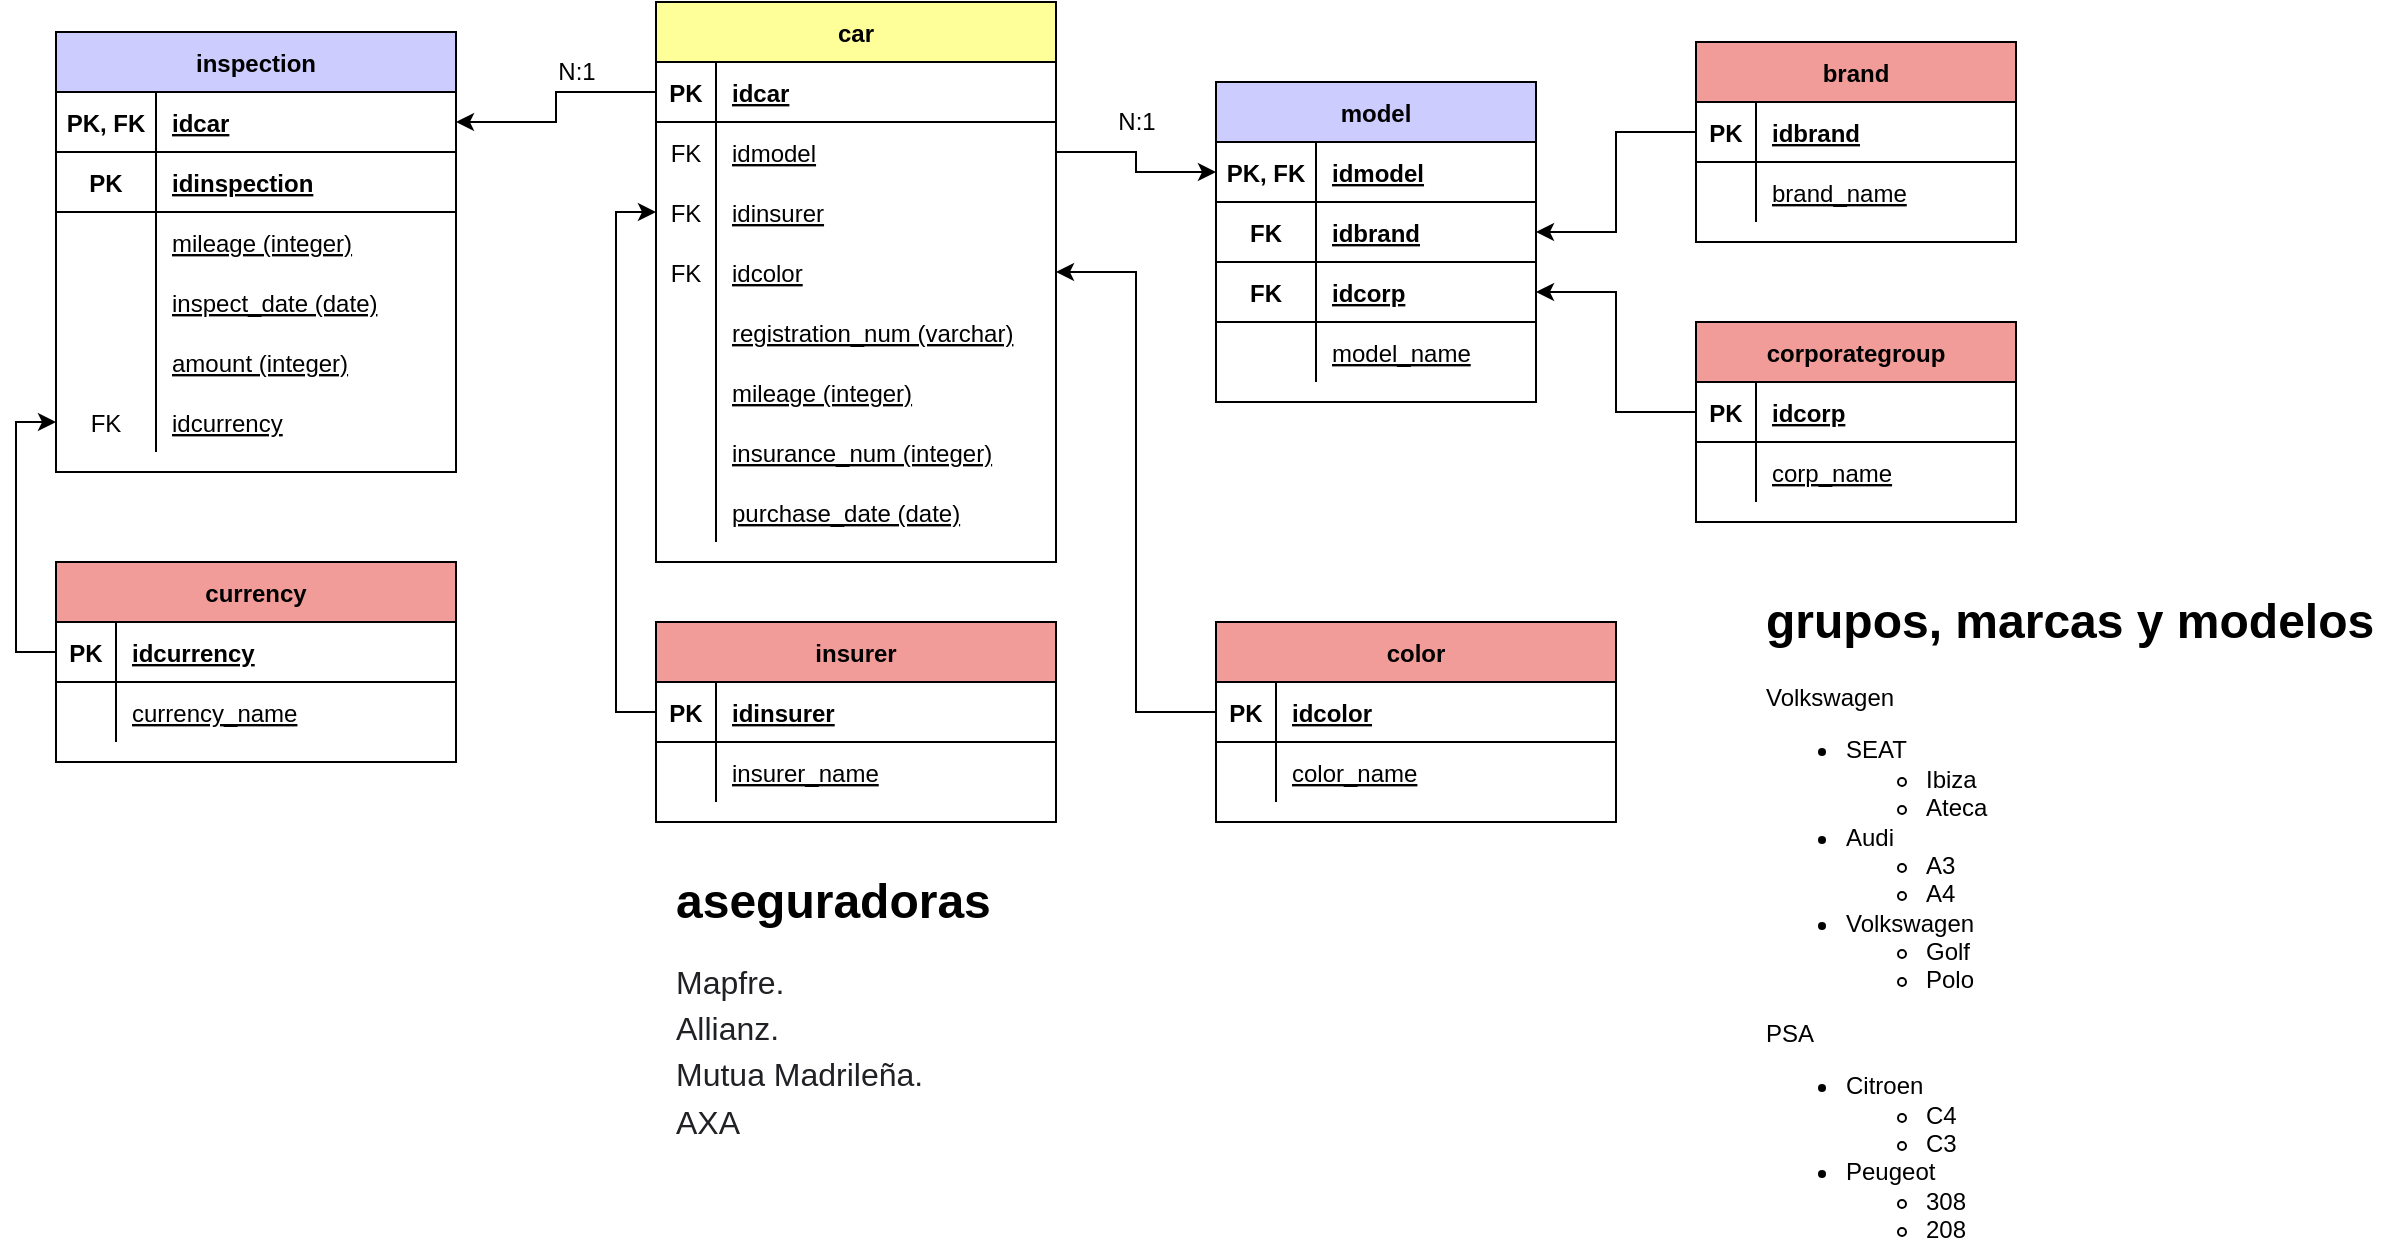 <mxfile version="20.3.0" type="device" pages="2"><diagram id="R2lEEEUBdFMjLlhIrx00" name="Diagrama entidad relación"><mxGraphModel dx="1704" dy="859" grid="1" gridSize="10" guides="1" tooltips="1" connect="1" arrows="1" fold="1" page="1" pageScale="1" pageWidth="1600" pageHeight="1200" math="0" shadow="0" extFonts="Permanent Marker^https://fonts.googleapis.com/css?family=Permanent+Marker"><root><mxCell id="0"/><mxCell id="1" parent="0"/><mxCell id="ETRMnTcvWM0i-djuTn6N-1" value="car" style="shape=table;startSize=30;container=1;collapsible=1;childLayout=tableLayout;fixedRows=1;rowLines=0;fontStyle=1;align=center;resizeLast=1;fillColor=#FFFF99;" parent="1" vertex="1"><mxGeometry x="600" y="280" width="200" height="280" as="geometry"/></mxCell><mxCell id="ETRMnTcvWM0i-djuTn6N-2" value="" style="shape=tableRow;horizontal=0;startSize=0;swimlaneHead=0;swimlaneBody=0;fillColor=none;collapsible=0;dropTarget=0;points=[[0,0.5],[1,0.5]];portConstraint=eastwest;top=0;left=0;right=0;bottom=1;" parent="ETRMnTcvWM0i-djuTn6N-1" vertex="1"><mxGeometry y="30" width="200" height="30" as="geometry"/></mxCell><mxCell id="ETRMnTcvWM0i-djuTn6N-3" value="PK" style="shape=partialRectangle;connectable=0;fillColor=none;top=0;left=0;bottom=0;right=0;fontStyle=1;overflow=hidden;" parent="ETRMnTcvWM0i-djuTn6N-2" vertex="1"><mxGeometry width="30" height="30" as="geometry"><mxRectangle width="30" height="30" as="alternateBounds"/></mxGeometry></mxCell><mxCell id="ETRMnTcvWM0i-djuTn6N-4" value="idcar" style="shape=partialRectangle;connectable=0;fillColor=none;top=0;left=0;bottom=0;right=0;align=left;spacingLeft=6;fontStyle=5;overflow=hidden;" parent="ETRMnTcvWM0i-djuTn6N-2" vertex="1"><mxGeometry x="30" width="170" height="30" as="geometry"><mxRectangle width="170" height="30" as="alternateBounds"/></mxGeometry></mxCell><mxCell id="3hDbdjsTjqNnJ3Y8XWur-11" value="" style="shape=tableRow;horizontal=0;startSize=0;swimlaneHead=0;swimlaneBody=0;fillColor=none;collapsible=0;dropTarget=0;points=[[0,0.5],[1,0.5]];portConstraint=eastwest;top=0;left=0;right=0;bottom=0;" parent="ETRMnTcvWM0i-djuTn6N-1" vertex="1"><mxGeometry y="60" width="200" height="30" as="geometry"/></mxCell><mxCell id="3hDbdjsTjqNnJ3Y8XWur-12" value="FK" style="shape=partialRectangle;connectable=0;fillColor=none;top=0;left=0;bottom=0;right=0;editable=1;overflow=hidden;" parent="3hDbdjsTjqNnJ3Y8XWur-11" vertex="1"><mxGeometry width="30" height="30" as="geometry"><mxRectangle width="30" height="30" as="alternateBounds"/></mxGeometry></mxCell><mxCell id="3hDbdjsTjqNnJ3Y8XWur-13" value="idmodel" style="shape=partialRectangle;connectable=0;fillColor=none;top=0;left=0;bottom=0;right=0;align=left;spacingLeft=6;overflow=hidden;fontStyle=4" parent="3hDbdjsTjqNnJ3Y8XWur-11" vertex="1"><mxGeometry x="30" width="170" height="30" as="geometry"><mxRectangle width="170" height="30" as="alternateBounds"/></mxGeometry></mxCell><mxCell id="ETRMnTcvWM0i-djuTn6N-11" value="" style="shape=tableRow;horizontal=0;startSize=0;swimlaneHead=0;swimlaneBody=0;fillColor=none;collapsible=0;dropTarget=0;points=[[0,0.5],[1,0.5]];portConstraint=eastwest;top=0;left=0;right=0;bottom=0;" parent="ETRMnTcvWM0i-djuTn6N-1" vertex="1"><mxGeometry y="90" width="200" height="30" as="geometry"/></mxCell><mxCell id="ETRMnTcvWM0i-djuTn6N-12" value="FK" style="shape=partialRectangle;connectable=0;fillColor=none;top=0;left=0;bottom=0;right=0;editable=1;overflow=hidden;" parent="ETRMnTcvWM0i-djuTn6N-11" vertex="1"><mxGeometry width="30" height="30" as="geometry"><mxRectangle width="30" height="30" as="alternateBounds"/></mxGeometry></mxCell><mxCell id="ETRMnTcvWM0i-djuTn6N-13" value="idinsurer" style="shape=partialRectangle;connectable=0;fillColor=none;top=0;left=0;bottom=0;right=0;align=left;spacingLeft=6;overflow=hidden;fontStyle=4" parent="ETRMnTcvWM0i-djuTn6N-11" vertex="1"><mxGeometry x="30" width="170" height="30" as="geometry"><mxRectangle width="170" height="30" as="alternateBounds"/></mxGeometry></mxCell><mxCell id="lJY3rywfquYmHiQalvx--15" value="" style="shape=tableRow;horizontal=0;startSize=0;swimlaneHead=0;swimlaneBody=0;fillColor=none;collapsible=0;dropTarget=0;points=[[0,0.5],[1,0.5]];portConstraint=eastwest;top=0;left=0;right=0;bottom=0;" parent="ETRMnTcvWM0i-djuTn6N-1" vertex="1"><mxGeometry y="120" width="200" height="30" as="geometry"/></mxCell><mxCell id="lJY3rywfquYmHiQalvx--16" value="FK" style="shape=partialRectangle;connectable=0;fillColor=none;top=0;left=0;bottom=0;right=0;editable=1;overflow=hidden;" parent="lJY3rywfquYmHiQalvx--15" vertex="1"><mxGeometry width="30" height="30" as="geometry"><mxRectangle width="30" height="30" as="alternateBounds"/></mxGeometry></mxCell><mxCell id="lJY3rywfquYmHiQalvx--17" value="idcolor" style="shape=partialRectangle;connectable=0;fillColor=none;top=0;left=0;bottom=0;right=0;align=left;spacingLeft=6;overflow=hidden;fontStyle=4" parent="lJY3rywfquYmHiQalvx--15" vertex="1"><mxGeometry x="30" width="170" height="30" as="geometry"><mxRectangle width="170" height="30" as="alternateBounds"/></mxGeometry></mxCell><mxCell id="ETRMnTcvWM0i-djuTn6N-5" value="" style="shape=tableRow;horizontal=0;startSize=0;swimlaneHead=0;swimlaneBody=0;fillColor=none;collapsible=0;dropTarget=0;points=[[0,0.5],[1,0.5]];portConstraint=eastwest;top=0;left=0;right=0;bottom=0;" parent="ETRMnTcvWM0i-djuTn6N-1" vertex="1"><mxGeometry y="150" width="200" height="30" as="geometry"/></mxCell><mxCell id="ETRMnTcvWM0i-djuTn6N-6" value="" style="shape=partialRectangle;connectable=0;fillColor=none;top=0;left=0;bottom=0;right=0;editable=1;overflow=hidden;" parent="ETRMnTcvWM0i-djuTn6N-5" vertex="1"><mxGeometry width="30" height="30" as="geometry"><mxRectangle width="30" height="30" as="alternateBounds"/></mxGeometry></mxCell><mxCell id="ETRMnTcvWM0i-djuTn6N-7" value="registration_num (varchar)" style="shape=partialRectangle;connectable=0;fillColor=none;top=0;left=0;bottom=0;right=0;align=left;spacingLeft=6;overflow=hidden;fontStyle=4" parent="ETRMnTcvWM0i-djuTn6N-5" vertex="1"><mxGeometry x="30" width="170" height="30" as="geometry"><mxRectangle width="170" height="30" as="alternateBounds"/></mxGeometry></mxCell><mxCell id="ETRMnTcvWM0i-djuTn6N-8" value="" style="shape=tableRow;horizontal=0;startSize=0;swimlaneHead=0;swimlaneBody=0;fillColor=none;collapsible=0;dropTarget=0;points=[[0,0.5],[1,0.5]];portConstraint=eastwest;top=0;left=0;right=0;bottom=0;" parent="ETRMnTcvWM0i-djuTn6N-1" vertex="1"><mxGeometry y="180" width="200" height="30" as="geometry"/></mxCell><mxCell id="ETRMnTcvWM0i-djuTn6N-9" value="" style="shape=partialRectangle;connectable=0;fillColor=none;top=0;left=0;bottom=0;right=0;editable=1;overflow=hidden;" parent="ETRMnTcvWM0i-djuTn6N-8" vertex="1"><mxGeometry width="30" height="30" as="geometry"><mxRectangle width="30" height="30" as="alternateBounds"/></mxGeometry></mxCell><mxCell id="ETRMnTcvWM0i-djuTn6N-10" value="mileage (integer)" style="shape=partialRectangle;connectable=0;fillColor=none;top=0;left=0;bottom=0;right=0;align=left;spacingLeft=6;overflow=hidden;fontStyle=4" parent="ETRMnTcvWM0i-djuTn6N-8" vertex="1"><mxGeometry x="30" width="170" height="30" as="geometry"><mxRectangle width="170" height="30" as="alternateBounds"/></mxGeometry></mxCell><mxCell id="ETRMnTcvWM0i-djuTn6N-14" value="" style="shape=tableRow;horizontal=0;startSize=0;swimlaneHead=0;swimlaneBody=0;fillColor=none;collapsible=0;dropTarget=0;points=[[0,0.5],[1,0.5]];portConstraint=eastwest;top=0;left=0;right=0;bottom=0;" parent="ETRMnTcvWM0i-djuTn6N-1" vertex="1"><mxGeometry y="210" width="200" height="30" as="geometry"/></mxCell><mxCell id="ETRMnTcvWM0i-djuTn6N-15" value="" style="shape=partialRectangle;connectable=0;fillColor=none;top=0;left=0;bottom=0;right=0;editable=1;overflow=hidden;" parent="ETRMnTcvWM0i-djuTn6N-14" vertex="1"><mxGeometry width="30" height="30" as="geometry"><mxRectangle width="30" height="30" as="alternateBounds"/></mxGeometry></mxCell><mxCell id="ETRMnTcvWM0i-djuTn6N-16" value="insurance_num (integer)" style="shape=partialRectangle;connectable=0;fillColor=none;top=0;left=0;bottom=0;right=0;align=left;spacingLeft=6;overflow=hidden;fontStyle=4" parent="ETRMnTcvWM0i-djuTn6N-14" vertex="1"><mxGeometry x="30" width="170" height="30" as="geometry"><mxRectangle width="170" height="30" as="alternateBounds"/></mxGeometry></mxCell><mxCell id="ETRMnTcvWM0i-djuTn6N-17" value="" style="shape=tableRow;horizontal=0;startSize=0;swimlaneHead=0;swimlaneBody=0;fillColor=none;collapsible=0;dropTarget=0;points=[[0,0.5],[1,0.5]];portConstraint=eastwest;top=0;left=0;right=0;bottom=0;" parent="ETRMnTcvWM0i-djuTn6N-1" vertex="1"><mxGeometry y="240" width="200" height="30" as="geometry"/></mxCell><mxCell id="ETRMnTcvWM0i-djuTn6N-18" value="" style="shape=partialRectangle;connectable=0;fillColor=none;top=0;left=0;bottom=0;right=0;editable=1;overflow=hidden;" parent="ETRMnTcvWM0i-djuTn6N-17" vertex="1"><mxGeometry width="30" height="30" as="geometry"><mxRectangle width="30" height="30" as="alternateBounds"/></mxGeometry></mxCell><mxCell id="ETRMnTcvWM0i-djuTn6N-19" value="purchase_date (date)" style="shape=partialRectangle;connectable=0;fillColor=none;top=0;left=0;bottom=0;right=0;align=left;spacingLeft=6;overflow=hidden;fontStyle=4" parent="ETRMnTcvWM0i-djuTn6N-17" vertex="1"><mxGeometry x="30" width="170" height="30" as="geometry"><mxRectangle width="170" height="30" as="alternateBounds"/></mxGeometry></mxCell><mxCell id="ETRMnTcvWM0i-djuTn6N-26" value="inspection" style="shape=table;startSize=30;container=1;collapsible=1;childLayout=tableLayout;fixedRows=1;rowLines=0;fontStyle=1;align=center;resizeLast=1;fillColor=#CCCCFF;" parent="1" vertex="1"><mxGeometry x="300" y="295" width="200" height="220" as="geometry"><mxRectangle x="300" y="295" width="100" height="30" as="alternateBounds"/></mxGeometry></mxCell><mxCell id="SXgQ2P9BRpEUoFUN_aC--19" value="" style="shape=tableRow;horizontal=0;startSize=0;swimlaneHead=0;swimlaneBody=0;fillColor=none;collapsible=0;dropTarget=0;points=[[0,0.5],[1,0.5]];portConstraint=eastwest;top=0;left=0;right=0;bottom=1;" parent="ETRMnTcvWM0i-djuTn6N-26" vertex="1"><mxGeometry y="30" width="200" height="30" as="geometry"/></mxCell><mxCell id="SXgQ2P9BRpEUoFUN_aC--20" value="PK, FK" style="shape=partialRectangle;connectable=0;fillColor=none;top=0;left=0;bottom=0;right=0;fontStyle=1;overflow=hidden;" parent="SXgQ2P9BRpEUoFUN_aC--19" vertex="1"><mxGeometry width="50" height="30" as="geometry"><mxRectangle width="50" height="30" as="alternateBounds"/></mxGeometry></mxCell><mxCell id="SXgQ2P9BRpEUoFUN_aC--21" value="idcar" style="shape=partialRectangle;connectable=0;fillColor=none;top=0;left=0;bottom=0;right=0;align=left;spacingLeft=6;fontStyle=5;overflow=hidden;" parent="SXgQ2P9BRpEUoFUN_aC--19" vertex="1"><mxGeometry x="50" width="150" height="30" as="geometry"><mxRectangle width="150" height="30" as="alternateBounds"/></mxGeometry></mxCell><mxCell id="ETRMnTcvWM0i-djuTn6N-27" value="" style="shape=tableRow;horizontal=0;startSize=0;swimlaneHead=0;swimlaneBody=0;fillColor=none;collapsible=0;dropTarget=0;points=[[0,0.5],[1,0.5]];portConstraint=eastwest;top=0;left=0;right=0;bottom=1;" parent="ETRMnTcvWM0i-djuTn6N-26" vertex="1"><mxGeometry y="60" width="200" height="30" as="geometry"/></mxCell><mxCell id="ETRMnTcvWM0i-djuTn6N-28" value="PK" style="shape=partialRectangle;connectable=0;fillColor=none;top=0;left=0;bottom=0;right=0;fontStyle=1;overflow=hidden;" parent="ETRMnTcvWM0i-djuTn6N-27" vertex="1"><mxGeometry width="50" height="30" as="geometry"><mxRectangle width="50" height="30" as="alternateBounds"/></mxGeometry></mxCell><mxCell id="ETRMnTcvWM0i-djuTn6N-29" value="idinspection" style="shape=partialRectangle;connectable=0;fillColor=none;top=0;left=0;bottom=0;right=0;align=left;spacingLeft=6;fontStyle=5;overflow=hidden;" parent="ETRMnTcvWM0i-djuTn6N-27" vertex="1"><mxGeometry x="50" width="150" height="30" as="geometry"><mxRectangle width="150" height="30" as="alternateBounds"/></mxGeometry></mxCell><mxCell id="ETRMnTcvWM0i-djuTn6N-30" value="" style="shape=tableRow;horizontal=0;startSize=0;swimlaneHead=0;swimlaneBody=0;fillColor=none;collapsible=0;dropTarget=0;points=[[0,0.5],[1,0.5]];portConstraint=eastwest;top=0;left=0;right=0;bottom=0;" parent="ETRMnTcvWM0i-djuTn6N-26" vertex="1"><mxGeometry y="90" width="200" height="30" as="geometry"/></mxCell><mxCell id="ETRMnTcvWM0i-djuTn6N-31" value="" style="shape=partialRectangle;connectable=0;fillColor=none;top=0;left=0;bottom=0;right=0;editable=1;overflow=hidden;" parent="ETRMnTcvWM0i-djuTn6N-30" vertex="1"><mxGeometry width="50" height="30" as="geometry"><mxRectangle width="50" height="30" as="alternateBounds"/></mxGeometry></mxCell><mxCell id="ETRMnTcvWM0i-djuTn6N-32" value="mileage (integer)" style="shape=partialRectangle;connectable=0;fillColor=none;top=0;left=0;bottom=0;right=0;align=left;spacingLeft=6;overflow=hidden;fontStyle=4" parent="ETRMnTcvWM0i-djuTn6N-30" vertex="1"><mxGeometry x="50" width="150" height="30" as="geometry"><mxRectangle width="150" height="30" as="alternateBounds"/></mxGeometry></mxCell><mxCell id="ETRMnTcvWM0i-djuTn6N-33" value="" style="shape=tableRow;horizontal=0;startSize=0;swimlaneHead=0;swimlaneBody=0;fillColor=none;collapsible=0;dropTarget=0;points=[[0,0.5],[1,0.5]];portConstraint=eastwest;top=0;left=0;right=0;bottom=0;" parent="ETRMnTcvWM0i-djuTn6N-26" vertex="1"><mxGeometry y="120" width="200" height="30" as="geometry"/></mxCell><mxCell id="ETRMnTcvWM0i-djuTn6N-34" value="" style="shape=partialRectangle;connectable=0;fillColor=none;top=0;left=0;bottom=0;right=0;editable=1;overflow=hidden;" parent="ETRMnTcvWM0i-djuTn6N-33" vertex="1"><mxGeometry width="50" height="30" as="geometry"><mxRectangle width="50" height="30" as="alternateBounds"/></mxGeometry></mxCell><mxCell id="ETRMnTcvWM0i-djuTn6N-35" value="inspect_date (date)" style="shape=partialRectangle;connectable=0;fillColor=none;top=0;left=0;bottom=0;right=0;align=left;spacingLeft=6;overflow=hidden;fontStyle=4" parent="ETRMnTcvWM0i-djuTn6N-33" vertex="1"><mxGeometry x="50" width="150" height="30" as="geometry"><mxRectangle width="150" height="30" as="alternateBounds"/></mxGeometry></mxCell><mxCell id="ETRMnTcvWM0i-djuTn6N-36" value="" style="shape=tableRow;horizontal=0;startSize=0;swimlaneHead=0;swimlaneBody=0;fillColor=none;collapsible=0;dropTarget=0;points=[[0,0.5],[1,0.5]];portConstraint=eastwest;top=0;left=0;right=0;bottom=0;" parent="ETRMnTcvWM0i-djuTn6N-26" vertex="1"><mxGeometry y="150" width="200" height="30" as="geometry"/></mxCell><mxCell id="ETRMnTcvWM0i-djuTn6N-37" value="" style="shape=partialRectangle;connectable=0;fillColor=none;top=0;left=0;bottom=0;right=0;editable=1;overflow=hidden;" parent="ETRMnTcvWM0i-djuTn6N-36" vertex="1"><mxGeometry width="50" height="30" as="geometry"><mxRectangle width="50" height="30" as="alternateBounds"/></mxGeometry></mxCell><mxCell id="ETRMnTcvWM0i-djuTn6N-38" value="amount (integer)" style="shape=partialRectangle;connectable=0;fillColor=none;top=0;left=0;bottom=0;right=0;align=left;spacingLeft=6;overflow=hidden;fontStyle=4" parent="ETRMnTcvWM0i-djuTn6N-36" vertex="1"><mxGeometry x="50" width="150" height="30" as="geometry"><mxRectangle width="150" height="30" as="alternateBounds"/></mxGeometry></mxCell><mxCell id="SXgQ2P9BRpEUoFUN_aC--95" value="" style="shape=tableRow;horizontal=0;startSize=0;swimlaneHead=0;swimlaneBody=0;fillColor=none;collapsible=0;dropTarget=0;points=[[0,0.5],[1,0.5]];portConstraint=eastwest;top=0;left=0;right=0;bottom=0;" parent="ETRMnTcvWM0i-djuTn6N-26" vertex="1"><mxGeometry y="180" width="200" height="30" as="geometry"/></mxCell><mxCell id="SXgQ2P9BRpEUoFUN_aC--96" value="FK" style="shape=partialRectangle;connectable=0;fillColor=none;top=0;left=0;bottom=0;right=0;editable=1;overflow=hidden;" parent="SXgQ2P9BRpEUoFUN_aC--95" vertex="1"><mxGeometry width="50" height="30" as="geometry"><mxRectangle width="50" height="30" as="alternateBounds"/></mxGeometry></mxCell><mxCell id="SXgQ2P9BRpEUoFUN_aC--97" value="idcurrency" style="shape=partialRectangle;connectable=0;fillColor=none;top=0;left=0;bottom=0;right=0;align=left;spacingLeft=6;overflow=hidden;fontStyle=4" parent="SXgQ2P9BRpEUoFUN_aC--95" vertex="1"><mxGeometry x="50" width="150" height="30" as="geometry"><mxRectangle width="150" height="30" as="alternateBounds"/></mxGeometry></mxCell><mxCell id="ETRMnTcvWM0i-djuTn6N-68" value="model" style="shape=table;startSize=30;container=1;collapsible=1;childLayout=tableLayout;fixedRows=1;rowLines=0;fontStyle=1;align=center;resizeLast=1;fillColor=#CCCCFF;" parent="1" vertex="1"><mxGeometry x="880" y="320" width="160" height="160" as="geometry"/></mxCell><mxCell id="ETRMnTcvWM0i-djuTn6N-69" value="" style="shape=tableRow;horizontal=0;startSize=0;swimlaneHead=0;swimlaneBody=0;fillColor=none;collapsible=0;dropTarget=0;points=[[0,0.5],[1,0.5]];portConstraint=eastwest;top=0;left=0;right=0;bottom=1;" parent="ETRMnTcvWM0i-djuTn6N-68" vertex="1"><mxGeometry y="30" width="160" height="30" as="geometry"/></mxCell><mxCell id="ETRMnTcvWM0i-djuTn6N-70" value="PK, FK" style="shape=partialRectangle;connectable=0;fillColor=none;top=0;left=0;bottom=0;right=0;fontStyle=1;overflow=hidden;" parent="ETRMnTcvWM0i-djuTn6N-69" vertex="1"><mxGeometry width="50" height="30" as="geometry"><mxRectangle width="50" height="30" as="alternateBounds"/></mxGeometry></mxCell><mxCell id="ETRMnTcvWM0i-djuTn6N-71" value="idmodel" style="shape=partialRectangle;connectable=0;fillColor=none;top=0;left=0;bottom=0;right=0;align=left;spacingLeft=6;fontStyle=5;overflow=hidden;" parent="ETRMnTcvWM0i-djuTn6N-69" vertex="1"><mxGeometry x="50" width="110" height="30" as="geometry"><mxRectangle width="110" height="30" as="alternateBounds"/></mxGeometry></mxCell><mxCell id="lJY3rywfquYmHiQalvx--1" value="" style="shape=tableRow;horizontal=0;startSize=0;swimlaneHead=0;swimlaneBody=0;fillColor=none;collapsible=0;dropTarget=0;points=[[0,0.5],[1,0.5]];portConstraint=eastwest;top=0;left=0;right=0;bottom=1;" parent="ETRMnTcvWM0i-djuTn6N-68" vertex="1"><mxGeometry y="60" width="160" height="30" as="geometry"/></mxCell><mxCell id="lJY3rywfquYmHiQalvx--2" value="FK" style="shape=partialRectangle;connectable=0;fillColor=none;top=0;left=0;bottom=0;right=0;fontStyle=1;overflow=hidden;" parent="lJY3rywfquYmHiQalvx--1" vertex="1"><mxGeometry width="50" height="30" as="geometry"><mxRectangle width="50" height="30" as="alternateBounds"/></mxGeometry></mxCell><mxCell id="lJY3rywfquYmHiQalvx--3" value="idbrand" style="shape=partialRectangle;connectable=0;fillColor=none;top=0;left=0;bottom=0;right=0;align=left;spacingLeft=6;fontStyle=5;overflow=hidden;" parent="lJY3rywfquYmHiQalvx--1" vertex="1"><mxGeometry x="50" width="110" height="30" as="geometry"><mxRectangle width="110" height="30" as="alternateBounds"/></mxGeometry></mxCell><mxCell id="lJY3rywfquYmHiQalvx--20" value="" style="shape=tableRow;horizontal=0;startSize=0;swimlaneHead=0;swimlaneBody=0;fillColor=none;collapsible=0;dropTarget=0;points=[[0,0.5],[1,0.5]];portConstraint=eastwest;top=0;left=0;right=0;bottom=1;" parent="ETRMnTcvWM0i-djuTn6N-68" vertex="1"><mxGeometry y="90" width="160" height="30" as="geometry"/></mxCell><mxCell id="lJY3rywfquYmHiQalvx--21" value="FK" style="shape=partialRectangle;connectable=0;fillColor=none;top=0;left=0;bottom=0;right=0;fontStyle=1;overflow=hidden;" parent="lJY3rywfquYmHiQalvx--20" vertex="1"><mxGeometry width="50" height="30" as="geometry"><mxRectangle width="50" height="30" as="alternateBounds"/></mxGeometry></mxCell><mxCell id="lJY3rywfquYmHiQalvx--22" value="idcorp" style="shape=partialRectangle;connectable=0;fillColor=none;top=0;left=0;bottom=0;right=0;align=left;spacingLeft=6;fontStyle=5;overflow=hidden;" parent="lJY3rywfquYmHiQalvx--20" vertex="1"><mxGeometry x="50" width="110" height="30" as="geometry"><mxRectangle width="110" height="30" as="alternateBounds"/></mxGeometry></mxCell><mxCell id="ETRMnTcvWM0i-djuTn6N-72" value="" style="shape=tableRow;horizontal=0;startSize=0;swimlaneHead=0;swimlaneBody=0;fillColor=none;collapsible=0;dropTarget=0;points=[[0,0.5],[1,0.5]];portConstraint=eastwest;top=0;left=0;right=0;bottom=0;" parent="ETRMnTcvWM0i-djuTn6N-68" vertex="1"><mxGeometry y="120" width="160" height="30" as="geometry"/></mxCell><mxCell id="ETRMnTcvWM0i-djuTn6N-73" value="" style="shape=partialRectangle;connectable=0;fillColor=none;top=0;left=0;bottom=0;right=0;editable=1;overflow=hidden;" parent="ETRMnTcvWM0i-djuTn6N-72" vertex="1"><mxGeometry width="50" height="30" as="geometry"><mxRectangle width="50" height="30" as="alternateBounds"/></mxGeometry></mxCell><mxCell id="ETRMnTcvWM0i-djuTn6N-74" value="model_name" style="shape=partialRectangle;connectable=0;fillColor=none;top=0;left=0;bottom=0;right=0;align=left;spacingLeft=6;overflow=hidden;fontStyle=4" parent="ETRMnTcvWM0i-djuTn6N-72" vertex="1"><mxGeometry x="50" width="110" height="30" as="geometry"><mxRectangle width="110" height="30" as="alternateBounds"/></mxGeometry></mxCell><mxCell id="ETRMnTcvWM0i-djuTn6N-81" value="corporategroup" style="shape=table;startSize=30;container=1;collapsible=1;childLayout=tableLayout;fixedRows=1;rowLines=0;fontStyle=1;align=center;resizeLast=1;fillColor=#F19C99;" parent="1" vertex="1"><mxGeometry x="1120" y="440" width="160" height="100" as="geometry"/></mxCell><mxCell id="ETRMnTcvWM0i-djuTn6N-82" value="" style="shape=tableRow;horizontal=0;startSize=0;swimlaneHead=0;swimlaneBody=0;fillColor=none;collapsible=0;dropTarget=0;points=[[0,0.5],[1,0.5]];portConstraint=eastwest;top=0;left=0;right=0;bottom=1;" parent="ETRMnTcvWM0i-djuTn6N-81" vertex="1"><mxGeometry y="30" width="160" height="30" as="geometry"/></mxCell><mxCell id="ETRMnTcvWM0i-djuTn6N-83" value="PK" style="shape=partialRectangle;connectable=0;fillColor=none;top=0;left=0;bottom=0;right=0;fontStyle=1;overflow=hidden;" parent="ETRMnTcvWM0i-djuTn6N-82" vertex="1"><mxGeometry width="30" height="30" as="geometry"><mxRectangle width="30" height="30" as="alternateBounds"/></mxGeometry></mxCell><mxCell id="ETRMnTcvWM0i-djuTn6N-84" value="idcorp" style="shape=partialRectangle;connectable=0;fillColor=none;top=0;left=0;bottom=0;right=0;align=left;spacingLeft=6;fontStyle=5;overflow=hidden;" parent="ETRMnTcvWM0i-djuTn6N-82" vertex="1"><mxGeometry x="30" width="130" height="30" as="geometry"><mxRectangle width="130" height="30" as="alternateBounds"/></mxGeometry></mxCell><mxCell id="ETRMnTcvWM0i-djuTn6N-85" value="" style="shape=tableRow;horizontal=0;startSize=0;swimlaneHead=0;swimlaneBody=0;fillColor=none;collapsible=0;dropTarget=0;points=[[0,0.5],[1,0.5]];portConstraint=eastwest;top=0;left=0;right=0;bottom=0;" parent="ETRMnTcvWM0i-djuTn6N-81" vertex="1"><mxGeometry y="60" width="160" height="30" as="geometry"/></mxCell><mxCell id="ETRMnTcvWM0i-djuTn6N-86" value="" style="shape=partialRectangle;connectable=0;fillColor=none;top=0;left=0;bottom=0;right=0;editable=1;overflow=hidden;" parent="ETRMnTcvWM0i-djuTn6N-85" vertex="1"><mxGeometry width="30" height="30" as="geometry"><mxRectangle width="30" height="30" as="alternateBounds"/></mxGeometry></mxCell><mxCell id="ETRMnTcvWM0i-djuTn6N-87" value="corp_name" style="shape=partialRectangle;connectable=0;fillColor=none;top=0;left=0;bottom=0;right=0;align=left;spacingLeft=6;overflow=hidden;fontStyle=4" parent="ETRMnTcvWM0i-djuTn6N-85" vertex="1"><mxGeometry x="30" width="130" height="30" as="geometry"><mxRectangle width="130" height="30" as="alternateBounds"/></mxGeometry></mxCell><mxCell id="SXgQ2P9BRpEUoFUN_aC--1" value="&lt;br&gt;" style="text;html=1;align=center;verticalAlign=middle;resizable=0;points=[];autosize=1;strokeColor=none;fillColor=none;" parent="1" vertex="1"><mxGeometry x="560" y="545" width="20" height="30" as="geometry"/></mxCell><mxCell id="SXgQ2P9BRpEUoFUN_aC--2" value="&lt;h1&gt;grupos, marcas y modelos&lt;/h1&gt;&lt;p&gt;&lt;/p&gt;&lt;span style=&quot;background-color: initial;&quot;&gt;Volkswagen&lt;/span&gt;&lt;br&gt;&lt;ul&gt;&lt;li&gt;&lt;span style=&quot;background-color: initial;&quot;&gt;SEAT&lt;/span&gt;&lt;br&gt;&lt;/li&gt;&lt;ul&gt;&lt;li&gt;&lt;span style=&quot;background-color: initial;&quot;&gt;Ibiza&lt;/span&gt;&lt;/li&gt;&lt;li&gt;&lt;span style=&quot;background-color: initial;&quot;&gt;Ateca&lt;/span&gt;&lt;/li&gt;&lt;/ul&gt;&lt;li&gt;&lt;span style=&quot;background-color: initial;&quot;&gt;Audi&lt;/span&gt;&lt;br&gt;&lt;/li&gt;&lt;ul&gt;&lt;li&gt;&lt;span style=&quot;background-color: initial;&quot;&gt;A3&lt;/span&gt;&lt;/li&gt;&lt;li&gt;&lt;span style=&quot;background-color: initial;&quot;&gt;A4&lt;/span&gt;&lt;/li&gt;&lt;/ul&gt;&lt;li&gt;&lt;span style=&quot;background-color: initial;&quot;&gt;Volkswagen&lt;/span&gt;&lt;br&gt;&lt;/li&gt;&lt;ul&gt;&lt;li&gt;&lt;span style=&quot;background-color: initial;&quot;&gt;Golf&lt;/span&gt;&lt;/li&gt;&lt;li&gt;&lt;span style=&quot;background-color: initial;&quot;&gt;Polo&lt;/span&gt;&lt;/li&gt;&lt;/ul&gt;&lt;/ul&gt;&lt;span style=&quot;background-color: initial;&quot;&gt;PSA&lt;/span&gt;&lt;br&gt;&lt;ul&gt;&lt;li&gt;&lt;span style=&quot;background-color: initial;&quot;&gt;Citroen&lt;/span&gt;&lt;br&gt;&lt;/li&gt;&lt;ul&gt;&lt;li&gt;&lt;span style=&quot;background-color: initial;&quot;&gt;C4&lt;/span&gt;&lt;/li&gt;&lt;li&gt;&lt;span style=&quot;background-color: initial;&quot;&gt;C3&lt;/span&gt;&lt;/li&gt;&lt;/ul&gt;&lt;li&gt;&lt;span style=&quot;background-color: initial;&quot;&gt;Peugeot&lt;/span&gt;&lt;br&gt;&lt;/li&gt;&lt;ul&gt;&lt;li&gt;&lt;span style=&quot;background-color: initial;&quot;&gt;308&lt;/span&gt;&lt;/li&gt;&lt;li&gt;&lt;span style=&quot;background-color: initial;&quot;&gt;208&lt;/span&gt;&lt;/li&gt;&lt;/ul&gt;&lt;/ul&gt;&lt;br&gt;&lt;p&gt;&lt;/p&gt;" style="text;html=1;strokeColor=none;fillColor=none;spacing=5;spacingTop=-20;whiteSpace=wrap;overflow=hidden;rounded=0;" parent="1" vertex="1"><mxGeometry x="1150" y="570" width="320" height="330" as="geometry"/></mxCell><mxCell id="SXgQ2P9BRpEUoFUN_aC--47" value="N:1" style="text;html=1;align=center;verticalAlign=middle;resizable=0;points=[];autosize=1;strokeColor=none;fillColor=none;" parent="1" vertex="1"><mxGeometry x="540" y="300" width="40" height="30" as="geometry"/></mxCell><mxCell id="SXgQ2P9BRpEUoFUN_aC--56" value="currency" style="shape=table;startSize=30;container=1;collapsible=1;childLayout=tableLayout;fixedRows=1;rowLines=0;fontStyle=1;align=center;resizeLast=1;fillColor=#F19C99;" parent="1" vertex="1"><mxGeometry x="300" y="560" width="200" height="100" as="geometry"/></mxCell><mxCell id="SXgQ2P9BRpEUoFUN_aC--57" value="" style="shape=tableRow;horizontal=0;startSize=0;swimlaneHead=0;swimlaneBody=0;fillColor=none;collapsible=0;dropTarget=0;points=[[0,0.5],[1,0.5]];portConstraint=eastwest;top=0;left=0;right=0;bottom=1;" parent="SXgQ2P9BRpEUoFUN_aC--56" vertex="1"><mxGeometry y="30" width="200" height="30" as="geometry"/></mxCell><mxCell id="SXgQ2P9BRpEUoFUN_aC--58" value="PK" style="shape=partialRectangle;connectable=0;fillColor=none;top=0;left=0;bottom=0;right=0;fontStyle=1;overflow=hidden;" parent="SXgQ2P9BRpEUoFUN_aC--57" vertex="1"><mxGeometry width="30" height="30" as="geometry"><mxRectangle width="30" height="30" as="alternateBounds"/></mxGeometry></mxCell><mxCell id="SXgQ2P9BRpEUoFUN_aC--59" value="idcurrency" style="shape=partialRectangle;connectable=0;fillColor=none;top=0;left=0;bottom=0;right=0;align=left;spacingLeft=6;fontStyle=5;overflow=hidden;" parent="SXgQ2P9BRpEUoFUN_aC--57" vertex="1"><mxGeometry x="30" width="170" height="30" as="geometry"><mxRectangle width="170" height="30" as="alternateBounds"/></mxGeometry></mxCell><mxCell id="SXgQ2P9BRpEUoFUN_aC--60" value="" style="shape=tableRow;horizontal=0;startSize=0;swimlaneHead=0;swimlaneBody=0;fillColor=none;collapsible=0;dropTarget=0;points=[[0,0.5],[1,0.5]];portConstraint=eastwest;top=0;left=0;right=0;bottom=0;" parent="SXgQ2P9BRpEUoFUN_aC--56" vertex="1"><mxGeometry y="60" width="200" height="30" as="geometry"/></mxCell><mxCell id="SXgQ2P9BRpEUoFUN_aC--61" value="" style="shape=partialRectangle;connectable=0;fillColor=none;top=0;left=0;bottom=0;right=0;editable=1;overflow=hidden;" parent="SXgQ2P9BRpEUoFUN_aC--60" vertex="1"><mxGeometry width="30" height="30" as="geometry"><mxRectangle width="30" height="30" as="alternateBounds"/></mxGeometry></mxCell><mxCell id="SXgQ2P9BRpEUoFUN_aC--62" value="currency_name" style="shape=partialRectangle;connectable=0;fillColor=none;top=0;left=0;bottom=0;right=0;align=left;spacingLeft=6;overflow=hidden;fontStyle=4" parent="SXgQ2P9BRpEUoFUN_aC--60" vertex="1"><mxGeometry x="30" width="170" height="30" as="geometry"><mxRectangle width="170" height="30" as="alternateBounds"/></mxGeometry></mxCell><mxCell id="SXgQ2P9BRpEUoFUN_aC--98" style="edgeStyle=orthogonalEdgeStyle;rounded=0;orthogonalLoop=1;jettySize=auto;html=1;exitX=0;exitY=0.5;exitDx=0;exitDy=0;entryX=0;entryY=0.5;entryDx=0;entryDy=0;" parent="1" source="SXgQ2P9BRpEUoFUN_aC--57" target="SXgQ2P9BRpEUoFUN_aC--95" edge="1"><mxGeometry relative="1" as="geometry"/></mxCell><mxCell id="SXgQ2P9BRpEUoFUN_aC--105" value="insurer" style="shape=table;startSize=30;container=1;collapsible=1;childLayout=tableLayout;fixedRows=1;rowLines=0;fontStyle=1;align=center;resizeLast=1;fillColor=#F19C99;" parent="1" vertex="1"><mxGeometry x="600" y="590" width="200" height="100" as="geometry"/></mxCell><mxCell id="SXgQ2P9BRpEUoFUN_aC--106" value="" style="shape=tableRow;horizontal=0;startSize=0;swimlaneHead=0;swimlaneBody=0;fillColor=none;collapsible=0;dropTarget=0;points=[[0,0.5],[1,0.5]];portConstraint=eastwest;top=0;left=0;right=0;bottom=1;" parent="SXgQ2P9BRpEUoFUN_aC--105" vertex="1"><mxGeometry y="30" width="200" height="30" as="geometry"/></mxCell><mxCell id="SXgQ2P9BRpEUoFUN_aC--107" value="PK" style="shape=partialRectangle;connectable=0;fillColor=none;top=0;left=0;bottom=0;right=0;fontStyle=1;overflow=hidden;" parent="SXgQ2P9BRpEUoFUN_aC--106" vertex="1"><mxGeometry width="30" height="30" as="geometry"><mxRectangle width="30" height="30" as="alternateBounds"/></mxGeometry></mxCell><mxCell id="SXgQ2P9BRpEUoFUN_aC--108" value="idinsurer" style="shape=partialRectangle;connectable=0;fillColor=none;top=0;left=0;bottom=0;right=0;align=left;spacingLeft=6;fontStyle=5;overflow=hidden;" parent="SXgQ2P9BRpEUoFUN_aC--106" vertex="1"><mxGeometry x="30" width="170" height="30" as="geometry"><mxRectangle width="170" height="30" as="alternateBounds"/></mxGeometry></mxCell><mxCell id="SXgQ2P9BRpEUoFUN_aC--109" value="" style="shape=tableRow;horizontal=0;startSize=0;swimlaneHead=0;swimlaneBody=0;fillColor=none;collapsible=0;dropTarget=0;points=[[0,0.5],[1,0.5]];portConstraint=eastwest;top=0;left=0;right=0;bottom=0;" parent="SXgQ2P9BRpEUoFUN_aC--105" vertex="1"><mxGeometry y="60" width="200" height="30" as="geometry"/></mxCell><mxCell id="SXgQ2P9BRpEUoFUN_aC--110" value="" style="shape=partialRectangle;connectable=0;fillColor=none;top=0;left=0;bottom=0;right=0;editable=1;overflow=hidden;" parent="SXgQ2P9BRpEUoFUN_aC--109" vertex="1"><mxGeometry width="30" height="30" as="geometry"><mxRectangle width="30" height="30" as="alternateBounds"/></mxGeometry></mxCell><mxCell id="SXgQ2P9BRpEUoFUN_aC--111" value="insurer_name" style="shape=partialRectangle;connectable=0;fillColor=none;top=0;left=0;bottom=0;right=0;align=left;spacingLeft=6;overflow=hidden;fontStyle=4" parent="SXgQ2P9BRpEUoFUN_aC--109" vertex="1"><mxGeometry x="30" width="170" height="30" as="geometry"><mxRectangle width="170" height="30" as="alternateBounds"/></mxGeometry></mxCell><mxCell id="SXgQ2P9BRpEUoFUN_aC--112" style="edgeStyle=orthogonalEdgeStyle;rounded=0;orthogonalLoop=1;jettySize=auto;html=1;exitX=0;exitY=0.5;exitDx=0;exitDy=0;entryX=0;entryY=0.5;entryDx=0;entryDy=0;" parent="1" source="SXgQ2P9BRpEUoFUN_aC--106" target="ETRMnTcvWM0i-djuTn6N-11" edge="1"><mxGeometry relative="1" as="geometry"/></mxCell><mxCell id="SXgQ2P9BRpEUoFUN_aC--113" value="&lt;h1&gt;&lt;span style=&quot;background-color: rgb(255, 255, 255);&quot;&gt;aseguradoras&lt;/span&gt;&lt;/h1&gt;&lt;ul style=&quot;margin: 0px; padding: 0px; color: rgb(32, 33, 36); font-family: arial, sans-serif; font-size: 16px;&quot; class=&quot;i8Z77e&quot;&gt;&lt;li style=&quot;margin: 0px 0px 4px; padding: 0px; list-style-type: disc;&quot; class=&quot;TrT0Xe&quot;&gt;&lt;span style=&quot;background-color: rgb(255, 255, 255);&quot;&gt;Mapfre.&lt;/span&gt;&lt;/li&gt;&lt;li style=&quot;margin: 0px 0px 4px; padding: 0px; list-style-type: disc;&quot; class=&quot;TrT0Xe&quot;&gt;&lt;span style=&quot;background-color: rgb(255, 255, 255);&quot;&gt;Allianz.&lt;/span&gt;&lt;/li&gt;&lt;li style=&quot;margin: 0px 0px 4px; padding: 0px; list-style-type: disc;&quot; class=&quot;TrT0Xe&quot;&gt;&lt;span style=&quot;background-color: rgb(255, 255, 255);&quot;&gt;Mutua Madrileña.&lt;/span&gt;&lt;/li&gt;&lt;li style=&quot;margin: 0px 0px 4px; padding: 0px; list-style-type: disc;&quot; class=&quot;TrT0Xe&quot;&gt;&lt;span style=&quot;background-color: rgb(255, 255, 255);&quot;&gt;AXA&lt;/span&gt;&lt;/li&gt;&lt;/ul&gt;" style="text;html=1;strokeColor=none;fillColor=none;spacing=5;spacingTop=-20;whiteSpace=wrap;overflow=hidden;rounded=0;" parent="1" vertex="1"><mxGeometry x="605" y="710" width="190" height="150" as="geometry"/></mxCell><mxCell id="Jmg2F-f6xpKDl-5rOiCg-3" style="edgeStyle=orthogonalEdgeStyle;rounded=0;orthogonalLoop=1;jettySize=auto;html=1;exitX=0;exitY=0.5;exitDx=0;exitDy=0;entryX=1;entryY=0.5;entryDx=0;entryDy=0;" parent="1" source="ETRMnTcvWM0i-djuTn6N-2" target="SXgQ2P9BRpEUoFUN_aC--19" edge="1"><mxGeometry relative="1" as="geometry"/></mxCell><mxCell id="lJY3rywfquYmHiQalvx--5" style="edgeStyle=orthogonalEdgeStyle;rounded=0;orthogonalLoop=1;jettySize=auto;html=1;exitX=1;exitY=0.5;exitDx=0;exitDy=0;entryX=0;entryY=0.5;entryDx=0;entryDy=0;" parent="1" source="3hDbdjsTjqNnJ3Y8XWur-11" target="ETRMnTcvWM0i-djuTn6N-69" edge="1"><mxGeometry relative="1" as="geometry"/></mxCell><mxCell id="lJY3rywfquYmHiQalvx--6" value="N:1" style="text;html=1;align=center;verticalAlign=middle;resizable=0;points=[];autosize=1;strokeColor=none;fillColor=none;" parent="1" vertex="1"><mxGeometry x="820" y="325" width="40" height="30" as="geometry"/></mxCell><mxCell id="lJY3rywfquYmHiQalvx--8" value="color" style="shape=table;startSize=30;container=1;collapsible=1;childLayout=tableLayout;fixedRows=1;rowLines=0;fontStyle=1;align=center;resizeLast=1;fillColor=#F19C99;" parent="1" vertex="1"><mxGeometry x="880" y="590" width="200" height="100" as="geometry"/></mxCell><mxCell id="lJY3rywfquYmHiQalvx--9" value="" style="shape=tableRow;horizontal=0;startSize=0;swimlaneHead=0;swimlaneBody=0;fillColor=none;collapsible=0;dropTarget=0;points=[[0,0.5],[1,0.5]];portConstraint=eastwest;top=0;left=0;right=0;bottom=1;" parent="lJY3rywfquYmHiQalvx--8" vertex="1"><mxGeometry y="30" width="200" height="30" as="geometry"/></mxCell><mxCell id="lJY3rywfquYmHiQalvx--10" value="PK" style="shape=partialRectangle;connectable=0;fillColor=none;top=0;left=0;bottom=0;right=0;fontStyle=1;overflow=hidden;" parent="lJY3rywfquYmHiQalvx--9" vertex="1"><mxGeometry width="30" height="30" as="geometry"><mxRectangle width="30" height="30" as="alternateBounds"/></mxGeometry></mxCell><mxCell id="lJY3rywfquYmHiQalvx--11" value="idcolor" style="shape=partialRectangle;connectable=0;fillColor=none;top=0;left=0;bottom=0;right=0;align=left;spacingLeft=6;fontStyle=5;overflow=hidden;" parent="lJY3rywfquYmHiQalvx--9" vertex="1"><mxGeometry x="30" width="170" height="30" as="geometry"><mxRectangle width="170" height="30" as="alternateBounds"/></mxGeometry></mxCell><mxCell id="lJY3rywfquYmHiQalvx--12" value="" style="shape=tableRow;horizontal=0;startSize=0;swimlaneHead=0;swimlaneBody=0;fillColor=none;collapsible=0;dropTarget=0;points=[[0,0.5],[1,0.5]];portConstraint=eastwest;top=0;left=0;right=0;bottom=0;" parent="lJY3rywfquYmHiQalvx--8" vertex="1"><mxGeometry y="60" width="200" height="30" as="geometry"/></mxCell><mxCell id="lJY3rywfquYmHiQalvx--13" value="" style="shape=partialRectangle;connectable=0;fillColor=none;top=0;left=0;bottom=0;right=0;editable=1;overflow=hidden;" parent="lJY3rywfquYmHiQalvx--12" vertex="1"><mxGeometry width="30" height="30" as="geometry"><mxRectangle width="30" height="30" as="alternateBounds"/></mxGeometry></mxCell><mxCell id="lJY3rywfquYmHiQalvx--14" value="color_name" style="shape=partialRectangle;connectable=0;fillColor=none;top=0;left=0;bottom=0;right=0;align=left;spacingLeft=6;overflow=hidden;fontStyle=4" parent="lJY3rywfquYmHiQalvx--12" vertex="1"><mxGeometry x="30" width="170" height="30" as="geometry"><mxRectangle width="170" height="30" as="alternateBounds"/></mxGeometry></mxCell><mxCell id="lJY3rywfquYmHiQalvx--19" style="edgeStyle=orthogonalEdgeStyle;rounded=0;orthogonalLoop=1;jettySize=auto;html=1;exitX=0;exitY=0.5;exitDx=0;exitDy=0;entryX=1;entryY=0.5;entryDx=0;entryDy=0;" parent="1" source="lJY3rywfquYmHiQalvx--9" target="lJY3rywfquYmHiQalvx--15" edge="1"><mxGeometry relative="1" as="geometry"/></mxCell><mxCell id="lJY3rywfquYmHiQalvx--23" value="brand" style="shape=table;startSize=30;container=1;collapsible=1;childLayout=tableLayout;fixedRows=1;rowLines=0;fontStyle=1;align=center;resizeLast=1;fillColor=#F19C99;" parent="1" vertex="1"><mxGeometry x="1120" y="300" width="160" height="100" as="geometry"/></mxCell><mxCell id="lJY3rywfquYmHiQalvx--24" value="" style="shape=tableRow;horizontal=0;startSize=0;swimlaneHead=0;swimlaneBody=0;fillColor=none;collapsible=0;dropTarget=0;points=[[0,0.5],[1,0.5]];portConstraint=eastwest;top=0;left=0;right=0;bottom=1;" parent="lJY3rywfquYmHiQalvx--23" vertex="1"><mxGeometry y="30" width="160" height="30" as="geometry"/></mxCell><mxCell id="lJY3rywfquYmHiQalvx--25" value="PK" style="shape=partialRectangle;connectable=0;fillColor=none;top=0;left=0;bottom=0;right=0;fontStyle=1;overflow=hidden;" parent="lJY3rywfquYmHiQalvx--24" vertex="1"><mxGeometry width="30" height="30" as="geometry"><mxRectangle width="30" height="30" as="alternateBounds"/></mxGeometry></mxCell><mxCell id="lJY3rywfquYmHiQalvx--26" value="idbrand" style="shape=partialRectangle;connectable=0;fillColor=none;top=0;left=0;bottom=0;right=0;align=left;spacingLeft=6;fontStyle=5;overflow=hidden;" parent="lJY3rywfquYmHiQalvx--24" vertex="1"><mxGeometry x="30" width="130" height="30" as="geometry"><mxRectangle width="130" height="30" as="alternateBounds"/></mxGeometry></mxCell><mxCell id="lJY3rywfquYmHiQalvx--27" value="" style="shape=tableRow;horizontal=0;startSize=0;swimlaneHead=0;swimlaneBody=0;fillColor=none;collapsible=0;dropTarget=0;points=[[0,0.5],[1,0.5]];portConstraint=eastwest;top=0;left=0;right=0;bottom=0;" parent="lJY3rywfquYmHiQalvx--23" vertex="1"><mxGeometry y="60" width="160" height="30" as="geometry"/></mxCell><mxCell id="lJY3rywfquYmHiQalvx--28" value="" style="shape=partialRectangle;connectable=0;fillColor=none;top=0;left=0;bottom=0;right=0;editable=1;overflow=hidden;" parent="lJY3rywfquYmHiQalvx--27" vertex="1"><mxGeometry width="30" height="30" as="geometry"><mxRectangle width="30" height="30" as="alternateBounds"/></mxGeometry></mxCell><mxCell id="lJY3rywfquYmHiQalvx--29" value="brand_name" style="shape=partialRectangle;connectable=0;fillColor=none;top=0;left=0;bottom=0;right=0;align=left;spacingLeft=6;overflow=hidden;fontStyle=4" parent="lJY3rywfquYmHiQalvx--27" vertex="1"><mxGeometry x="30" width="130" height="30" as="geometry"><mxRectangle width="130" height="30" as="alternateBounds"/></mxGeometry></mxCell><mxCell id="-6LNRhKmApEm_mhL42sY-1" style="edgeStyle=orthogonalEdgeStyle;rounded=0;orthogonalLoop=1;jettySize=auto;html=1;exitX=0;exitY=0.5;exitDx=0;exitDy=0;entryX=1;entryY=0.5;entryDx=0;entryDy=0;" edge="1" parent="1" source="lJY3rywfquYmHiQalvx--24" target="lJY3rywfquYmHiQalvx--1"><mxGeometry relative="1" as="geometry"/></mxCell><mxCell id="-6LNRhKmApEm_mhL42sY-2" style="edgeStyle=orthogonalEdgeStyle;rounded=0;orthogonalLoop=1;jettySize=auto;html=1;exitX=0;exitY=0.5;exitDx=0;exitDy=0;entryX=1;entryY=0.5;entryDx=0;entryDy=0;" edge="1" parent="1" source="ETRMnTcvWM0i-djuTn6N-82" target="lJY3rywfquYmHiQalvx--20"><mxGeometry relative="1" as="geometry"/></mxCell></root></mxGraphModel></diagram><diagram id="AwuAAPvFguw_QJuugBFe" name="pruebas"><mxGraphModel dx="1186" dy="725" grid="1" gridSize="10" guides="1" tooltips="1" connect="1" arrows="1" fold="1" page="1" pageScale="1" pageWidth="1600" pageHeight="1200" math="0" shadow="0"><root><mxCell id="0"/><mxCell id="1" parent="0"/><mxCell id="3S0yS1HBW-mgoXOzpMwg-1" value="car" style="shape=table;startSize=30;container=1;collapsible=1;childLayout=tableLayout;fixedRows=1;rowLines=0;fontStyle=1;align=center;resizeLast=1;fillColor=#FFFF99;" parent="1" vertex="1"><mxGeometry x="600" y="260" width="200" height="280" as="geometry"/></mxCell><mxCell id="3S0yS1HBW-mgoXOzpMwg-2" value="" style="shape=tableRow;horizontal=0;startSize=0;swimlaneHead=0;swimlaneBody=0;fillColor=none;collapsible=0;dropTarget=0;points=[[0,0.5],[1,0.5]];portConstraint=eastwest;top=0;left=0;right=0;bottom=1;" parent="3S0yS1HBW-mgoXOzpMwg-1" vertex="1"><mxGeometry y="30" width="200" height="30" as="geometry"/></mxCell><mxCell id="3S0yS1HBW-mgoXOzpMwg-3" value="PK" style="shape=partialRectangle;connectable=0;fillColor=none;top=0;left=0;bottom=0;right=0;fontStyle=1;overflow=hidden;" parent="3S0yS1HBW-mgoXOzpMwg-2" vertex="1"><mxGeometry width="30" height="30" as="geometry"><mxRectangle width="30" height="30" as="alternateBounds"/></mxGeometry></mxCell><mxCell id="3S0yS1HBW-mgoXOzpMwg-4" value="idcar" style="shape=partialRectangle;connectable=0;fillColor=none;top=0;left=0;bottom=0;right=0;align=left;spacingLeft=6;fontStyle=5;overflow=hidden;" parent="3S0yS1HBW-mgoXOzpMwg-2" vertex="1"><mxGeometry x="30" width="170" height="30" as="geometry"><mxRectangle width="170" height="30" as="alternateBounds"/></mxGeometry></mxCell><mxCell id="3S0yS1HBW-mgoXOzpMwg-5" value="" style="shape=tableRow;horizontal=0;startSize=0;swimlaneHead=0;swimlaneBody=0;fillColor=none;collapsible=0;dropTarget=0;points=[[0,0.5],[1,0.5]];portConstraint=eastwest;top=0;left=0;right=0;bottom=0;" parent="3S0yS1HBW-mgoXOzpMwg-1" vertex="1"><mxGeometry y="60" width="200" height="30" as="geometry"/></mxCell><mxCell id="3S0yS1HBW-mgoXOzpMwg-6" value="FK" style="shape=partialRectangle;connectable=0;fillColor=none;top=0;left=0;bottom=0;right=0;editable=1;overflow=hidden;" parent="3S0yS1HBW-mgoXOzpMwg-5" vertex="1"><mxGeometry width="30" height="30" as="geometry"><mxRectangle width="30" height="30" as="alternateBounds"/></mxGeometry></mxCell><mxCell id="3S0yS1HBW-mgoXOzpMwg-7" value="idgroupbrand" style="shape=partialRectangle;connectable=0;fillColor=none;top=0;left=0;bottom=0;right=0;align=left;spacingLeft=6;overflow=hidden;fontStyle=4" parent="3S0yS1HBW-mgoXOzpMwg-5" vertex="1"><mxGeometry x="30" width="170" height="30" as="geometry"><mxRectangle width="170" height="30" as="alternateBounds"/></mxGeometry></mxCell><mxCell id="3S0yS1HBW-mgoXOzpMwg-8" value="" style="shape=tableRow;horizontal=0;startSize=0;swimlaneHead=0;swimlaneBody=0;fillColor=none;collapsible=0;dropTarget=0;points=[[0,0.5],[1,0.5]];portConstraint=eastwest;top=0;left=0;right=0;bottom=0;" parent="3S0yS1HBW-mgoXOzpMwg-1" vertex="1"><mxGeometry y="90" width="200" height="30" as="geometry"/></mxCell><mxCell id="3S0yS1HBW-mgoXOzpMwg-9" value="FK" style="shape=partialRectangle;connectable=0;fillColor=none;top=0;left=0;bottom=0;right=0;editable=1;overflow=hidden;" parent="3S0yS1HBW-mgoXOzpMwg-8" vertex="1"><mxGeometry width="30" height="30" as="geometry"><mxRectangle width="30" height="30" as="alternateBounds"/></mxGeometry></mxCell><mxCell id="3S0yS1HBW-mgoXOzpMwg-10" value="idcarinspection" style="shape=partialRectangle;connectable=0;fillColor=none;top=0;left=0;bottom=0;right=0;align=left;spacingLeft=6;overflow=hidden;fontStyle=4" parent="3S0yS1HBW-mgoXOzpMwg-8" vertex="1"><mxGeometry x="30" width="170" height="30" as="geometry"><mxRectangle width="170" height="30" as="alternateBounds"/></mxGeometry></mxCell><mxCell id="3S0yS1HBW-mgoXOzpMwg-11" value="" style="shape=tableRow;horizontal=0;startSize=0;swimlaneHead=0;swimlaneBody=0;fillColor=none;collapsible=0;dropTarget=0;points=[[0,0.5],[1,0.5]];portConstraint=eastwest;top=0;left=0;right=0;bottom=0;" parent="3S0yS1HBW-mgoXOzpMwg-1" vertex="1"><mxGeometry y="120" width="200" height="30" as="geometry"/></mxCell><mxCell id="3S0yS1HBW-mgoXOzpMwg-12" value="FK" style="shape=partialRectangle;connectable=0;fillColor=none;top=0;left=0;bottom=0;right=0;editable=1;overflow=hidden;" parent="3S0yS1HBW-mgoXOzpMwg-11" vertex="1"><mxGeometry width="30" height="30" as="geometry"><mxRectangle width="30" height="30" as="alternateBounds"/></mxGeometry></mxCell><mxCell id="3S0yS1HBW-mgoXOzpMwg-13" value="idinsurer" style="shape=partialRectangle;connectable=0;fillColor=none;top=0;left=0;bottom=0;right=0;align=left;spacingLeft=6;overflow=hidden;fontStyle=4" parent="3S0yS1HBW-mgoXOzpMwg-11" vertex="1"><mxGeometry x="30" width="170" height="30" as="geometry"><mxRectangle width="170" height="30" as="alternateBounds"/></mxGeometry></mxCell><mxCell id="3S0yS1HBW-mgoXOzpMwg-14" value="" style="shape=tableRow;horizontal=0;startSize=0;swimlaneHead=0;swimlaneBody=0;fillColor=none;collapsible=0;dropTarget=0;points=[[0,0.5],[1,0.5]];portConstraint=eastwest;top=0;left=0;right=0;bottom=0;" parent="3S0yS1HBW-mgoXOzpMwg-1" vertex="1"><mxGeometry y="150" width="200" height="30" as="geometry"/></mxCell><mxCell id="3S0yS1HBW-mgoXOzpMwg-15" value="" style="shape=partialRectangle;connectable=0;fillColor=none;top=0;left=0;bottom=0;right=0;editable=1;overflow=hidden;" parent="3S0yS1HBW-mgoXOzpMwg-14" vertex="1"><mxGeometry width="30" height="30" as="geometry"><mxRectangle width="30" height="30" as="alternateBounds"/></mxGeometry></mxCell><mxCell id="3S0yS1HBW-mgoXOzpMwg-16" value="registration_num (varchar)" style="shape=partialRectangle;connectable=0;fillColor=none;top=0;left=0;bottom=0;right=0;align=left;spacingLeft=6;overflow=hidden;fontStyle=4" parent="3S0yS1HBW-mgoXOzpMwg-14" vertex="1"><mxGeometry x="30" width="170" height="30" as="geometry"><mxRectangle width="170" height="30" as="alternateBounds"/></mxGeometry></mxCell><mxCell id="3S0yS1HBW-mgoXOzpMwg-17" value="" style="shape=tableRow;horizontal=0;startSize=0;swimlaneHead=0;swimlaneBody=0;fillColor=none;collapsible=0;dropTarget=0;points=[[0,0.5],[1,0.5]];portConstraint=eastwest;top=0;left=0;right=0;bottom=0;" parent="3S0yS1HBW-mgoXOzpMwg-1" vertex="1"><mxGeometry y="180" width="200" height="30" as="geometry"/></mxCell><mxCell id="3S0yS1HBW-mgoXOzpMwg-18" value="" style="shape=partialRectangle;connectable=0;fillColor=none;top=0;left=0;bottom=0;right=0;editable=1;overflow=hidden;" parent="3S0yS1HBW-mgoXOzpMwg-17" vertex="1"><mxGeometry width="30" height="30" as="geometry"><mxRectangle width="30" height="30" as="alternateBounds"/></mxGeometry></mxCell><mxCell id="3S0yS1HBW-mgoXOzpMwg-19" value="mileage (integer)" style="shape=partialRectangle;connectable=0;fillColor=none;top=0;left=0;bottom=0;right=0;align=left;spacingLeft=6;overflow=hidden;fontStyle=4" parent="3S0yS1HBW-mgoXOzpMwg-17" vertex="1"><mxGeometry x="30" width="170" height="30" as="geometry"><mxRectangle width="170" height="30" as="alternateBounds"/></mxGeometry></mxCell><mxCell id="3S0yS1HBW-mgoXOzpMwg-20" value="" style="shape=tableRow;horizontal=0;startSize=0;swimlaneHead=0;swimlaneBody=0;fillColor=none;collapsible=0;dropTarget=0;points=[[0,0.5],[1,0.5]];portConstraint=eastwest;top=0;left=0;right=0;bottom=0;" parent="3S0yS1HBW-mgoXOzpMwg-1" vertex="1"><mxGeometry y="210" width="200" height="30" as="geometry"/></mxCell><mxCell id="3S0yS1HBW-mgoXOzpMwg-21" value="" style="shape=partialRectangle;connectable=0;fillColor=none;top=0;left=0;bottom=0;right=0;editable=1;overflow=hidden;" parent="3S0yS1HBW-mgoXOzpMwg-20" vertex="1"><mxGeometry width="30" height="30" as="geometry"><mxRectangle width="30" height="30" as="alternateBounds"/></mxGeometry></mxCell><mxCell id="3S0yS1HBW-mgoXOzpMwg-22" value="insurance_num (integer)" style="shape=partialRectangle;connectable=0;fillColor=none;top=0;left=0;bottom=0;right=0;align=left;spacingLeft=6;overflow=hidden;fontStyle=4" parent="3S0yS1HBW-mgoXOzpMwg-20" vertex="1"><mxGeometry x="30" width="170" height="30" as="geometry"><mxRectangle width="170" height="30" as="alternateBounds"/></mxGeometry></mxCell><mxCell id="3S0yS1HBW-mgoXOzpMwg-23" value="" style="shape=tableRow;horizontal=0;startSize=0;swimlaneHead=0;swimlaneBody=0;fillColor=none;collapsible=0;dropTarget=0;points=[[0,0.5],[1,0.5]];portConstraint=eastwest;top=0;left=0;right=0;bottom=0;" parent="3S0yS1HBW-mgoXOzpMwg-1" vertex="1"><mxGeometry y="240" width="200" height="30" as="geometry"/></mxCell><mxCell id="3S0yS1HBW-mgoXOzpMwg-24" value="" style="shape=partialRectangle;connectable=0;fillColor=none;top=0;left=0;bottom=0;right=0;editable=1;overflow=hidden;" parent="3S0yS1HBW-mgoXOzpMwg-23" vertex="1"><mxGeometry width="30" height="30" as="geometry"><mxRectangle width="30" height="30" as="alternateBounds"/></mxGeometry></mxCell><mxCell id="3S0yS1HBW-mgoXOzpMwg-25" value="purchase_date (date)" style="shape=partialRectangle;connectable=0;fillColor=none;top=0;left=0;bottom=0;right=0;align=left;spacingLeft=6;overflow=hidden;fontStyle=4" parent="3S0yS1HBW-mgoXOzpMwg-23" vertex="1"><mxGeometry x="30" width="170" height="30" as="geometry"><mxRectangle width="170" height="30" as="alternateBounds"/></mxGeometry></mxCell><mxCell id="3S0yS1HBW-mgoXOzpMwg-26" value="inspection" style="shape=table;startSize=30;container=1;collapsible=1;childLayout=tableLayout;fixedRows=1;rowLines=0;fontStyle=1;align=center;resizeLast=1;fillColor=#FFFF99;" parent="1" vertex="1"><mxGeometry x="320" y="430" width="200" height="190" as="geometry"/></mxCell><mxCell id="3S0yS1HBW-mgoXOzpMwg-30" value="" style="shape=tableRow;horizontal=0;startSize=0;swimlaneHead=0;swimlaneBody=0;fillColor=none;collapsible=0;dropTarget=0;points=[[0,0.5],[1,0.5]];portConstraint=eastwest;top=0;left=0;right=0;bottom=1;" parent="3S0yS1HBW-mgoXOzpMwg-26" vertex="1"><mxGeometry y="30" width="200" height="30" as="geometry"/></mxCell><mxCell id="3S0yS1HBW-mgoXOzpMwg-31" value="PK, FK" style="shape=partialRectangle;connectable=0;fillColor=none;top=0;left=0;bottom=0;right=0;fontStyle=1;overflow=hidden;" parent="3S0yS1HBW-mgoXOzpMwg-30" vertex="1"><mxGeometry width="50" height="30" as="geometry"><mxRectangle width="50" height="30" as="alternateBounds"/></mxGeometry></mxCell><mxCell id="3S0yS1HBW-mgoXOzpMwg-32" value="idinspection" style="shape=partialRectangle;connectable=0;fillColor=none;top=0;left=0;bottom=0;right=0;align=left;spacingLeft=6;fontStyle=5;overflow=hidden;" parent="3S0yS1HBW-mgoXOzpMwg-30" vertex="1"><mxGeometry x="50" width="150" height="30" as="geometry"><mxRectangle width="150" height="30" as="alternateBounds"/></mxGeometry></mxCell><mxCell id="3S0yS1HBW-mgoXOzpMwg-33" value="" style="shape=tableRow;horizontal=0;startSize=0;swimlaneHead=0;swimlaneBody=0;fillColor=none;collapsible=0;dropTarget=0;points=[[0,0.5],[1,0.5]];portConstraint=eastwest;top=0;left=0;right=0;bottom=0;" parent="3S0yS1HBW-mgoXOzpMwg-26" vertex="1"><mxGeometry y="60" width="200" height="30" as="geometry"/></mxCell><mxCell id="3S0yS1HBW-mgoXOzpMwg-34" value="" style="shape=partialRectangle;connectable=0;fillColor=none;top=0;left=0;bottom=0;right=0;editable=1;overflow=hidden;" parent="3S0yS1HBW-mgoXOzpMwg-33" vertex="1"><mxGeometry width="50" height="30" as="geometry"><mxRectangle width="50" height="30" as="alternateBounds"/></mxGeometry></mxCell><mxCell id="3S0yS1HBW-mgoXOzpMwg-35" value="kms (integer)" style="shape=partialRectangle;connectable=0;fillColor=none;top=0;left=0;bottom=0;right=0;align=left;spacingLeft=6;overflow=hidden;fontStyle=4" parent="3S0yS1HBW-mgoXOzpMwg-33" vertex="1"><mxGeometry x="50" width="150" height="30" as="geometry"><mxRectangle width="150" height="30" as="alternateBounds"/></mxGeometry></mxCell><mxCell id="3S0yS1HBW-mgoXOzpMwg-36" value="" style="shape=tableRow;horizontal=0;startSize=0;swimlaneHead=0;swimlaneBody=0;fillColor=none;collapsible=0;dropTarget=0;points=[[0,0.5],[1,0.5]];portConstraint=eastwest;top=0;left=0;right=0;bottom=0;" parent="3S0yS1HBW-mgoXOzpMwg-26" vertex="1"><mxGeometry y="90" width="200" height="30" as="geometry"/></mxCell><mxCell id="3S0yS1HBW-mgoXOzpMwg-37" value="" style="shape=partialRectangle;connectable=0;fillColor=none;top=0;left=0;bottom=0;right=0;editable=1;overflow=hidden;" parent="3S0yS1HBW-mgoXOzpMwg-36" vertex="1"><mxGeometry width="50" height="30" as="geometry"><mxRectangle width="50" height="30" as="alternateBounds"/></mxGeometry></mxCell><mxCell id="3S0yS1HBW-mgoXOzpMwg-38" value="inspect_date (date)" style="shape=partialRectangle;connectable=0;fillColor=none;top=0;left=0;bottom=0;right=0;align=left;spacingLeft=6;overflow=hidden;fontStyle=4" parent="3S0yS1HBW-mgoXOzpMwg-36" vertex="1"><mxGeometry x="50" width="150" height="30" as="geometry"><mxRectangle width="150" height="30" as="alternateBounds"/></mxGeometry></mxCell><mxCell id="3S0yS1HBW-mgoXOzpMwg-39" value="" style="shape=tableRow;horizontal=0;startSize=0;swimlaneHead=0;swimlaneBody=0;fillColor=none;collapsible=0;dropTarget=0;points=[[0,0.5],[1,0.5]];portConstraint=eastwest;top=0;left=0;right=0;bottom=0;" parent="3S0yS1HBW-mgoXOzpMwg-26" vertex="1"><mxGeometry y="120" width="200" height="30" as="geometry"/></mxCell><mxCell id="3S0yS1HBW-mgoXOzpMwg-40" value="" style="shape=partialRectangle;connectable=0;fillColor=none;top=0;left=0;bottom=0;right=0;editable=1;overflow=hidden;" parent="3S0yS1HBW-mgoXOzpMwg-39" vertex="1"><mxGeometry width="50" height="30" as="geometry"><mxRectangle width="50" height="30" as="alternateBounds"/></mxGeometry></mxCell><mxCell id="3S0yS1HBW-mgoXOzpMwg-41" value="amount (integer)" style="shape=partialRectangle;connectable=0;fillColor=none;top=0;left=0;bottom=0;right=0;align=left;spacingLeft=6;overflow=hidden;fontStyle=4" parent="3S0yS1HBW-mgoXOzpMwg-39" vertex="1"><mxGeometry x="50" width="150" height="30" as="geometry"><mxRectangle width="150" height="30" as="alternateBounds"/></mxGeometry></mxCell><mxCell id="3S0yS1HBW-mgoXOzpMwg-42" value="" style="shape=tableRow;horizontal=0;startSize=0;swimlaneHead=0;swimlaneBody=0;fillColor=none;collapsible=0;dropTarget=0;points=[[0,0.5],[1,0.5]];portConstraint=eastwest;top=0;left=0;right=0;bottom=0;" parent="3S0yS1HBW-mgoXOzpMwg-26" vertex="1"><mxGeometry y="150" width="200" height="30" as="geometry"/></mxCell><mxCell id="3S0yS1HBW-mgoXOzpMwg-43" value="FK" style="shape=partialRectangle;connectable=0;fillColor=none;top=0;left=0;bottom=0;right=0;editable=1;overflow=hidden;" parent="3S0yS1HBW-mgoXOzpMwg-42" vertex="1"><mxGeometry width="50" height="30" as="geometry"><mxRectangle width="50" height="30" as="alternateBounds"/></mxGeometry></mxCell><mxCell id="3S0yS1HBW-mgoXOzpMwg-44" value="idcurrency" style="shape=partialRectangle;connectable=0;fillColor=none;top=0;left=0;bottom=0;right=0;align=left;spacingLeft=6;overflow=hidden;fontStyle=4" parent="3S0yS1HBW-mgoXOzpMwg-42" vertex="1"><mxGeometry x="50" width="150" height="30" as="geometry"><mxRectangle width="150" height="30" as="alternateBounds"/></mxGeometry></mxCell><mxCell id="3S0yS1HBW-mgoXOzpMwg-45" value="brand" style="shape=table;startSize=30;container=1;collapsible=1;childLayout=tableLayout;fixedRows=1;rowLines=0;fontStyle=1;align=center;resizeLast=1;fillColor=#F19C99;" parent="1" vertex="1"><mxGeometry x="1160" y="240" width="160" height="100" as="geometry"/></mxCell><mxCell id="3S0yS1HBW-mgoXOzpMwg-46" value="" style="shape=tableRow;horizontal=0;startSize=0;swimlaneHead=0;swimlaneBody=0;fillColor=none;collapsible=0;dropTarget=0;points=[[0,0.5],[1,0.5]];portConstraint=eastwest;top=0;left=0;right=0;bottom=1;" parent="3S0yS1HBW-mgoXOzpMwg-45" vertex="1"><mxGeometry y="30" width="160" height="30" as="geometry"/></mxCell><mxCell id="3S0yS1HBW-mgoXOzpMwg-47" value="PK" style="shape=partialRectangle;connectable=0;fillColor=none;top=0;left=0;bottom=0;right=0;fontStyle=1;overflow=hidden;" parent="3S0yS1HBW-mgoXOzpMwg-46" vertex="1"><mxGeometry width="30" height="30" as="geometry"><mxRectangle width="30" height="30" as="alternateBounds"/></mxGeometry></mxCell><mxCell id="3S0yS1HBW-mgoXOzpMwg-48" value="idbrand" style="shape=partialRectangle;connectable=0;fillColor=none;top=0;left=0;bottom=0;right=0;align=left;spacingLeft=6;fontStyle=5;overflow=hidden;" parent="3S0yS1HBW-mgoXOzpMwg-46" vertex="1"><mxGeometry x="30" width="130" height="30" as="geometry"><mxRectangle width="130" height="30" as="alternateBounds"/></mxGeometry></mxCell><mxCell id="3S0yS1HBW-mgoXOzpMwg-49" value="" style="shape=tableRow;horizontal=0;startSize=0;swimlaneHead=0;swimlaneBody=0;fillColor=none;collapsible=0;dropTarget=0;points=[[0,0.5],[1,0.5]];portConstraint=eastwest;top=0;left=0;right=0;bottom=0;" parent="3S0yS1HBW-mgoXOzpMwg-45" vertex="1"><mxGeometry y="60" width="160" height="30" as="geometry"/></mxCell><mxCell id="3S0yS1HBW-mgoXOzpMwg-50" value="" style="shape=partialRectangle;connectable=0;fillColor=none;top=0;left=0;bottom=0;right=0;editable=1;overflow=hidden;" parent="3S0yS1HBW-mgoXOzpMwg-49" vertex="1"><mxGeometry width="30" height="30" as="geometry"><mxRectangle width="30" height="30" as="alternateBounds"/></mxGeometry></mxCell><mxCell id="3S0yS1HBW-mgoXOzpMwg-51" value="brand_name" style="shape=partialRectangle;connectable=0;fillColor=none;top=0;left=0;bottom=0;right=0;align=left;spacingLeft=6;overflow=hidden;fontStyle=4" parent="3S0yS1HBW-mgoXOzpMwg-49" vertex="1"><mxGeometry x="30" width="130" height="30" as="geometry"><mxRectangle width="130" height="30" as="alternateBounds"/></mxGeometry></mxCell><mxCell id="3S0yS1HBW-mgoXOzpMwg-52" value="corporategroup" style="shape=table;startSize=30;container=1;collapsible=1;childLayout=tableLayout;fixedRows=1;rowLines=0;fontStyle=1;align=center;resizeLast=1;fillColor=#F19C99;" parent="1" vertex="1"><mxGeometry x="1160" y="380" width="160" height="100" as="geometry"/></mxCell><mxCell id="3S0yS1HBW-mgoXOzpMwg-53" value="" style="shape=tableRow;horizontal=0;startSize=0;swimlaneHead=0;swimlaneBody=0;fillColor=none;collapsible=0;dropTarget=0;points=[[0,0.5],[1,0.5]];portConstraint=eastwest;top=0;left=0;right=0;bottom=1;" parent="3S0yS1HBW-mgoXOzpMwg-52" vertex="1"><mxGeometry y="30" width="160" height="30" as="geometry"/></mxCell><mxCell id="3S0yS1HBW-mgoXOzpMwg-54" value="PK" style="shape=partialRectangle;connectable=0;fillColor=none;top=0;left=0;bottom=0;right=0;fontStyle=1;overflow=hidden;" parent="3S0yS1HBW-mgoXOzpMwg-53" vertex="1"><mxGeometry width="30" height="30" as="geometry"><mxRectangle width="30" height="30" as="alternateBounds"/></mxGeometry></mxCell><mxCell id="3S0yS1HBW-mgoXOzpMwg-55" value="idcorpgroup" style="shape=partialRectangle;connectable=0;fillColor=none;top=0;left=0;bottom=0;right=0;align=left;spacingLeft=6;fontStyle=5;overflow=hidden;" parent="3S0yS1HBW-mgoXOzpMwg-53" vertex="1"><mxGeometry x="30" width="130" height="30" as="geometry"><mxRectangle width="130" height="30" as="alternateBounds"/></mxGeometry></mxCell><mxCell id="3S0yS1HBW-mgoXOzpMwg-56" value="" style="shape=tableRow;horizontal=0;startSize=0;swimlaneHead=0;swimlaneBody=0;fillColor=none;collapsible=0;dropTarget=0;points=[[0,0.5],[1,0.5]];portConstraint=eastwest;top=0;left=0;right=0;bottom=0;" parent="3S0yS1HBW-mgoXOzpMwg-52" vertex="1"><mxGeometry y="60" width="160" height="30" as="geometry"/></mxCell><mxCell id="3S0yS1HBW-mgoXOzpMwg-57" value="" style="shape=partialRectangle;connectable=0;fillColor=none;top=0;left=0;bottom=0;right=0;editable=1;overflow=hidden;" parent="3S0yS1HBW-mgoXOzpMwg-56" vertex="1"><mxGeometry width="30" height="30" as="geometry"><mxRectangle width="30" height="30" as="alternateBounds"/></mxGeometry></mxCell><mxCell id="3S0yS1HBW-mgoXOzpMwg-58" value="corp_name" style="shape=partialRectangle;connectable=0;fillColor=none;top=0;left=0;bottom=0;right=0;align=left;spacingLeft=6;overflow=hidden;fontStyle=4" parent="3S0yS1HBW-mgoXOzpMwg-56" vertex="1"><mxGeometry x="30" width="130" height="30" as="geometry"><mxRectangle width="130" height="30" as="alternateBounds"/></mxGeometry></mxCell><mxCell id="3S0yS1HBW-mgoXOzpMwg-59" value="&lt;br&gt;" style="text;html=1;align=center;verticalAlign=middle;resizable=0;points=[];autosize=1;strokeColor=none;fillColor=none;" parent="1" vertex="1"><mxGeometry x="560" y="545" width="20" height="30" as="geometry"/></mxCell><mxCell id="3S0yS1HBW-mgoXOzpMwg-60" value="&lt;h1&gt;grupos y marcas&lt;/h1&gt;&lt;p&gt;&lt;/p&gt;&lt;ul&gt;&lt;li&gt;Volkswagen&lt;/li&gt;&lt;ul&gt;&lt;li&gt;SEAT&lt;/li&gt;&lt;li&gt;Audi&lt;/li&gt;&lt;li&gt;Volkswagen&lt;/li&gt;&lt;/ul&gt;&lt;li&gt;PSA&lt;/li&gt;&lt;ul&gt;&lt;li&gt;Citroen&lt;/li&gt;&lt;li&gt;Peugeot&lt;/li&gt;&lt;/ul&gt;&lt;li&gt;FCA&lt;/li&gt;&lt;ul&gt;&lt;li&gt;Fiat&lt;/li&gt;&lt;li&gt;Jeep&lt;/li&gt;&lt;/ul&gt;&lt;/ul&gt;&lt;p&gt;&lt;/p&gt;" style="text;html=1;strokeColor=none;fillColor=none;spacing=5;spacingTop=-20;whiteSpace=wrap;overflow=hidden;rounded=0;" parent="1" vertex="1"><mxGeometry x="880" y="480" width="240" height="230" as="geometry"/></mxCell><mxCell id="3S0yS1HBW-mgoXOzpMwg-61" value="groupbrand" style="shape=table;startSize=30;container=1;collapsible=1;childLayout=tableLayout;fixedRows=1;rowLines=0;fontStyle=1;align=center;resizeLast=1;fillColor=#FFFF99;" parent="1" vertex="1"><mxGeometry x="880" y="260" width="180" height="130" as="geometry"/></mxCell><mxCell id="3S0yS1HBW-mgoXOzpMwg-65" value="" style="shape=tableRow;horizontal=0;startSize=0;swimlaneHead=0;swimlaneBody=0;fillColor=none;collapsible=0;dropTarget=0;points=[[0,0.5],[1,0.5]];portConstraint=eastwest;top=0;left=0;right=0;bottom=1;" parent="3S0yS1HBW-mgoXOzpMwg-61" vertex="1"><mxGeometry y="30" width="180" height="30" as="geometry"/></mxCell><mxCell id="3S0yS1HBW-mgoXOzpMwg-66" value="PK,FK" style="shape=partialRectangle;connectable=0;fillColor=none;top=0;left=0;bottom=0;right=0;fontStyle=1;overflow=hidden;" parent="3S0yS1HBW-mgoXOzpMwg-65" vertex="1"><mxGeometry width="60" height="30" as="geometry"><mxRectangle width="60" height="30" as="alternateBounds"/></mxGeometry></mxCell><mxCell id="3S0yS1HBW-mgoXOzpMwg-67" value="idgroupbrand" style="shape=partialRectangle;connectable=0;fillColor=none;top=0;left=0;bottom=0;right=0;align=left;spacingLeft=6;fontStyle=5;overflow=hidden;" parent="3S0yS1HBW-mgoXOzpMwg-65" vertex="1"><mxGeometry x="60" width="120" height="30" as="geometry"><mxRectangle width="120" height="30" as="alternateBounds"/></mxGeometry></mxCell><mxCell id="3S0yS1HBW-mgoXOzpMwg-68" value="" style="shape=tableRow;horizontal=0;startSize=0;swimlaneHead=0;swimlaneBody=0;fillColor=none;collapsible=0;dropTarget=0;points=[[0,0.5],[1,0.5]];portConstraint=eastwest;top=0;left=0;right=0;bottom=0;fontStyle=1" parent="3S0yS1HBW-mgoXOzpMwg-61" vertex="1"><mxGeometry y="60" width="180" height="30" as="geometry"/></mxCell><mxCell id="3S0yS1HBW-mgoXOzpMwg-69" value="FK" style="shape=partialRectangle;connectable=0;fillColor=none;top=0;left=0;bottom=0;right=0;fontStyle=0;overflow=hidden;" parent="3S0yS1HBW-mgoXOzpMwg-68" vertex="1"><mxGeometry width="60" height="30" as="geometry"><mxRectangle width="60" height="30" as="alternateBounds"/></mxGeometry></mxCell><mxCell id="3S0yS1HBW-mgoXOzpMwg-70" value="idbrand" style="shape=partialRectangle;connectable=0;fillColor=none;top=0;left=0;bottom=0;right=0;align=left;spacingLeft=6;fontStyle=4;overflow=hidden;" parent="3S0yS1HBW-mgoXOzpMwg-68" vertex="1"><mxGeometry x="60" width="120" height="30" as="geometry"><mxRectangle width="120" height="30" as="alternateBounds"/></mxGeometry></mxCell><mxCell id="3S0yS1HBW-mgoXOzpMwg-71" value="" style="shape=tableRow;horizontal=0;startSize=0;swimlaneHead=0;swimlaneBody=0;fillColor=none;collapsible=0;dropTarget=0;points=[[0,0.5],[1,0.5]];portConstraint=eastwest;top=0;left=0;right=0;bottom=0;" parent="3S0yS1HBW-mgoXOzpMwg-61" vertex="1"><mxGeometry y="90" width="180" height="30" as="geometry"/></mxCell><mxCell id="3S0yS1HBW-mgoXOzpMwg-72" value="FK" style="shape=partialRectangle;connectable=0;fillColor=none;top=0;left=0;bottom=0;right=0;fontStyle=0;overflow=hidden;" parent="3S0yS1HBW-mgoXOzpMwg-71" vertex="1"><mxGeometry width="60" height="30" as="geometry"><mxRectangle width="60" height="30" as="alternateBounds"/></mxGeometry></mxCell><mxCell id="3S0yS1HBW-mgoXOzpMwg-73" value="idcorpgroup" style="shape=partialRectangle;connectable=0;fillColor=none;top=0;left=0;bottom=0;right=0;align=left;spacingLeft=6;fontStyle=4;overflow=hidden;" parent="3S0yS1HBW-mgoXOzpMwg-71" vertex="1"><mxGeometry x="60" width="120" height="30" as="geometry"><mxRectangle width="120" height="30" as="alternateBounds"/></mxGeometry></mxCell><mxCell id="3S0yS1HBW-mgoXOzpMwg-74" value="N:1" style="text;html=1;align=center;verticalAlign=middle;resizable=0;points=[];autosize=1;strokeColor=none;fillColor=none;" parent="1" vertex="1"><mxGeometry x="540" y="275" width="40" height="30" as="geometry"/></mxCell><mxCell id="3S0yS1HBW-mgoXOzpMwg-75" value="N:1" style="text;html=1;align=center;verticalAlign=middle;resizable=0;points=[];autosize=1;strokeColor=none;fillColor=none;" parent="1" vertex="1"><mxGeometry x="821" y="275" width="40" height="30" as="geometry"/></mxCell><mxCell id="3S0yS1HBW-mgoXOzpMwg-76" value="currency" style="shape=table;startSize=30;container=1;collapsible=1;childLayout=tableLayout;fixedRows=1;rowLines=0;fontStyle=1;align=center;resizeLast=1;fillColor=#F19C99;" parent="1" vertex="1"><mxGeometry x="320" y="650" width="200" height="100" as="geometry"/></mxCell><mxCell id="3S0yS1HBW-mgoXOzpMwg-77" value="" style="shape=tableRow;horizontal=0;startSize=0;swimlaneHead=0;swimlaneBody=0;fillColor=none;collapsible=0;dropTarget=0;points=[[0,0.5],[1,0.5]];portConstraint=eastwest;top=0;left=0;right=0;bottom=1;" parent="3S0yS1HBW-mgoXOzpMwg-76" vertex="1"><mxGeometry y="30" width="200" height="30" as="geometry"/></mxCell><mxCell id="3S0yS1HBW-mgoXOzpMwg-78" value="PK" style="shape=partialRectangle;connectable=0;fillColor=none;top=0;left=0;bottom=0;right=0;fontStyle=1;overflow=hidden;" parent="3S0yS1HBW-mgoXOzpMwg-77" vertex="1"><mxGeometry width="30" height="30" as="geometry"><mxRectangle width="30" height="30" as="alternateBounds"/></mxGeometry></mxCell><mxCell id="3S0yS1HBW-mgoXOzpMwg-79" value="idcurrency" style="shape=partialRectangle;connectable=0;fillColor=none;top=0;left=0;bottom=0;right=0;align=left;spacingLeft=6;fontStyle=5;overflow=hidden;" parent="3S0yS1HBW-mgoXOzpMwg-77" vertex="1"><mxGeometry x="30" width="170" height="30" as="geometry"><mxRectangle width="170" height="30" as="alternateBounds"/></mxGeometry></mxCell><mxCell id="3S0yS1HBW-mgoXOzpMwg-80" value="" style="shape=tableRow;horizontal=0;startSize=0;swimlaneHead=0;swimlaneBody=0;fillColor=none;collapsible=0;dropTarget=0;points=[[0,0.5],[1,0.5]];portConstraint=eastwest;top=0;left=0;right=0;bottom=0;" parent="3S0yS1HBW-mgoXOzpMwg-76" vertex="1"><mxGeometry y="60" width="200" height="30" as="geometry"/></mxCell><mxCell id="3S0yS1HBW-mgoXOzpMwg-81" value="" style="shape=partialRectangle;connectable=0;fillColor=none;top=0;left=0;bottom=0;right=0;editable=1;overflow=hidden;" parent="3S0yS1HBW-mgoXOzpMwg-80" vertex="1"><mxGeometry width="30" height="30" as="geometry"><mxRectangle width="30" height="30" as="alternateBounds"/></mxGeometry></mxCell><mxCell id="3S0yS1HBW-mgoXOzpMwg-82" value="currency_name" style="shape=partialRectangle;connectable=0;fillColor=none;top=0;left=0;bottom=0;right=0;align=left;spacingLeft=6;overflow=hidden;fontStyle=4" parent="3S0yS1HBW-mgoXOzpMwg-80" vertex="1"><mxGeometry x="30" width="170" height="30" as="geometry"><mxRectangle width="170" height="30" as="alternateBounds"/></mxGeometry></mxCell><mxCell id="3S0yS1HBW-mgoXOzpMwg-83" style="edgeStyle=orthogonalEdgeStyle;rounded=0;orthogonalLoop=1;jettySize=auto;html=1;exitX=0;exitY=0.5;exitDx=0;exitDy=0;entryX=0;entryY=0.5;entryDx=0;entryDy=0;" parent="1" source="3S0yS1HBW-mgoXOzpMwg-77" target="3S0yS1HBW-mgoXOzpMwg-42" edge="1"><mxGeometry relative="1" as="geometry"/></mxCell><mxCell id="3S0yS1HBW-mgoXOzpMwg-84" value="1:N" style="text;html=1;align=center;verticalAlign=middle;resizable=0;points=[];autosize=1;strokeColor=none;fillColor=none;" parent="1" vertex="1"><mxGeometry x="1110" y="335" width="40" height="30" as="geometry"/></mxCell><mxCell id="3S0yS1HBW-mgoXOzpMwg-85" value="insurer" style="shape=table;startSize=30;container=1;collapsible=1;childLayout=tableLayout;fixedRows=1;rowLines=0;fontStyle=1;align=center;resizeLast=1;fillColor=#F19C99;" parent="1" vertex="1"><mxGeometry x="600" y="575" width="200" height="100" as="geometry"/></mxCell><mxCell id="3S0yS1HBW-mgoXOzpMwg-86" value="" style="shape=tableRow;horizontal=0;startSize=0;swimlaneHead=0;swimlaneBody=0;fillColor=none;collapsible=0;dropTarget=0;points=[[0,0.5],[1,0.5]];portConstraint=eastwest;top=0;left=0;right=0;bottom=1;" parent="3S0yS1HBW-mgoXOzpMwg-85" vertex="1"><mxGeometry y="30" width="200" height="30" as="geometry"/></mxCell><mxCell id="3S0yS1HBW-mgoXOzpMwg-87" value="PK" style="shape=partialRectangle;connectable=0;fillColor=none;top=0;left=0;bottom=0;right=0;fontStyle=1;overflow=hidden;" parent="3S0yS1HBW-mgoXOzpMwg-86" vertex="1"><mxGeometry width="30" height="30" as="geometry"><mxRectangle width="30" height="30" as="alternateBounds"/></mxGeometry></mxCell><mxCell id="3S0yS1HBW-mgoXOzpMwg-88" value="idinsurer" style="shape=partialRectangle;connectable=0;fillColor=none;top=0;left=0;bottom=0;right=0;align=left;spacingLeft=6;fontStyle=5;overflow=hidden;" parent="3S0yS1HBW-mgoXOzpMwg-86" vertex="1"><mxGeometry x="30" width="170" height="30" as="geometry"><mxRectangle width="170" height="30" as="alternateBounds"/></mxGeometry></mxCell><mxCell id="3S0yS1HBW-mgoXOzpMwg-89" value="" style="shape=tableRow;horizontal=0;startSize=0;swimlaneHead=0;swimlaneBody=0;fillColor=none;collapsible=0;dropTarget=0;points=[[0,0.5],[1,0.5]];portConstraint=eastwest;top=0;left=0;right=0;bottom=0;" parent="3S0yS1HBW-mgoXOzpMwg-85" vertex="1"><mxGeometry y="60" width="200" height="30" as="geometry"/></mxCell><mxCell id="3S0yS1HBW-mgoXOzpMwg-90" value="" style="shape=partialRectangle;connectable=0;fillColor=none;top=0;left=0;bottom=0;right=0;editable=1;overflow=hidden;" parent="3S0yS1HBW-mgoXOzpMwg-89" vertex="1"><mxGeometry width="30" height="30" as="geometry"><mxRectangle width="30" height="30" as="alternateBounds"/></mxGeometry></mxCell><mxCell id="3S0yS1HBW-mgoXOzpMwg-91" value="insurer_name" style="shape=partialRectangle;connectable=0;fillColor=none;top=0;left=0;bottom=0;right=0;align=left;spacingLeft=6;overflow=hidden;fontStyle=4" parent="3S0yS1HBW-mgoXOzpMwg-89" vertex="1"><mxGeometry x="30" width="170" height="30" as="geometry"><mxRectangle width="170" height="30" as="alternateBounds"/></mxGeometry></mxCell><mxCell id="3S0yS1HBW-mgoXOzpMwg-92" style="edgeStyle=orthogonalEdgeStyle;rounded=0;orthogonalLoop=1;jettySize=auto;html=1;exitX=0;exitY=0.5;exitDx=0;exitDy=0;entryX=0;entryY=0.5;entryDx=0;entryDy=0;" parent="1" source="3S0yS1HBW-mgoXOzpMwg-86" target="3S0yS1HBW-mgoXOzpMwg-11" edge="1"><mxGeometry relative="1" as="geometry"/></mxCell><mxCell id="3S0yS1HBW-mgoXOzpMwg-93" value="&lt;h1&gt;&lt;span style=&quot;background-color: rgb(255, 255, 255);&quot;&gt;aseguradoras&lt;/span&gt;&lt;/h1&gt;&lt;ul style=&quot;margin: 0px; padding: 0px; color: rgb(32, 33, 36); font-family: arial, sans-serif; font-size: 16px;&quot; class=&quot;i8Z77e&quot;&gt;&lt;li style=&quot;margin: 0px 0px 4px; padding: 0px; list-style-type: disc;&quot; class=&quot;TrT0Xe&quot;&gt;&lt;span style=&quot;background-color: rgb(255, 255, 255);&quot;&gt;Mapfre.&lt;/span&gt;&lt;/li&gt;&lt;li style=&quot;margin: 0px 0px 4px; padding: 0px; list-style-type: disc;&quot; class=&quot;TrT0Xe&quot;&gt;&lt;span style=&quot;background-color: rgb(255, 255, 255);&quot;&gt;Allianz.&lt;/span&gt;&lt;/li&gt;&lt;li style=&quot;margin: 0px 0px 4px; padding: 0px; list-style-type: disc;&quot; class=&quot;TrT0Xe&quot;&gt;&lt;span style=&quot;background-color: rgb(255, 255, 255);&quot;&gt;Mutua Madrileña.&lt;/span&gt;&lt;/li&gt;&lt;li style=&quot;margin: 0px 0px 4px; padding: 0px; list-style-type: disc;&quot; class=&quot;TrT0Xe&quot;&gt;&lt;span style=&quot;background-color: rgb(255, 255, 255);&quot;&gt;AXA&lt;/span&gt;&lt;/li&gt;&lt;/ul&gt;" style="text;html=1;strokeColor=none;fillColor=none;spacing=5;spacingTop=-20;whiteSpace=wrap;overflow=hidden;rounded=0;" parent="1" vertex="1"><mxGeometry x="605" y="710" width="190" height="150" as="geometry"/></mxCell><mxCell id="3S0yS1HBW-mgoXOzpMwg-94" style="edgeStyle=orthogonalEdgeStyle;rounded=0;orthogonalLoop=1;jettySize=auto;html=1;exitX=1;exitY=0.5;exitDx=0;exitDy=0;entryX=0;entryY=0.5;entryDx=0;entryDy=0;" parent="1" source="3S0yS1HBW-mgoXOzpMwg-68" target="3S0yS1HBW-mgoXOzpMwg-46" edge="1"><mxGeometry relative="1" as="geometry"/></mxCell><mxCell id="3S0yS1HBW-mgoXOzpMwg-95" style="edgeStyle=orthogonalEdgeStyle;rounded=0;orthogonalLoop=1;jettySize=auto;html=1;exitX=1;exitY=0.5;exitDx=0;exitDy=0;entryX=0;entryY=0.5;entryDx=0;entryDy=0;" parent="1" source="3S0yS1HBW-mgoXOzpMwg-71" target="3S0yS1HBW-mgoXOzpMwg-53" edge="1"><mxGeometry relative="1" as="geometry"/></mxCell><mxCell id="3S0yS1HBW-mgoXOzpMwg-97" style="edgeStyle=orthogonalEdgeStyle;rounded=0;orthogonalLoop=1;jettySize=auto;html=1;exitX=0;exitY=0.5;exitDx=0;exitDy=0;entryX=1;entryY=0.5;entryDx=0;entryDy=0;" parent="1" source="3S0yS1HBW-mgoXOzpMwg-65" target="3S0yS1HBW-mgoXOzpMwg-5" edge="1"><mxGeometry relative="1" as="geometry"><Array as="points"><mxPoint x="840" y="305"/><mxPoint x="840" y="335"/></Array></mxGeometry></mxCell><mxCell id="3S0yS1HBW-mgoXOzpMwg-130" value="carinspection" style="shape=table;startSize=30;container=1;collapsible=1;childLayout=tableLayout;fixedRows=1;rowLines=0;fontStyle=1;align=center;resizeLast=1;labelBackgroundColor=none;strokeColor=#000000;fillColor=#CCCCFF;" parent="1" vertex="1"><mxGeometry x="320" y="260" width="200" height="130" as="geometry"/></mxCell><mxCell id="3S0yS1HBW-mgoXOzpMwg-131" value="" style="shape=tableRow;horizontal=0;startSize=0;swimlaneHead=0;swimlaneBody=0;fillColor=none;collapsible=0;dropTarget=0;points=[[0,0.5],[1,0.5]];portConstraint=eastwest;top=0;left=0;right=0;bottom=0;labelBackgroundColor=none;strokeColor=#000000;" parent="3S0yS1HBW-mgoXOzpMwg-130" vertex="1"><mxGeometry y="30" width="200" height="30" as="geometry"/></mxCell><mxCell id="3S0yS1HBW-mgoXOzpMwg-132" value="PK,FK1" style="shape=partialRectangle;connectable=0;fillColor=none;top=0;left=0;bottom=0;right=0;fontStyle=1;overflow=hidden;labelBackgroundColor=none;strokeColor=#000000;" parent="3S0yS1HBW-mgoXOzpMwg-131" vertex="1"><mxGeometry width="60" height="30" as="geometry"><mxRectangle width="60" height="30" as="alternateBounds"/></mxGeometry></mxCell><mxCell id="3S0yS1HBW-mgoXOzpMwg-133" value="idcar" style="shape=partialRectangle;connectable=0;fillColor=none;top=0;left=0;bottom=0;right=0;align=left;spacingLeft=6;fontStyle=5;overflow=hidden;labelBackgroundColor=none;strokeColor=#000000;" parent="3S0yS1HBW-mgoXOzpMwg-131" vertex="1"><mxGeometry x="60" width="140" height="30" as="geometry"><mxRectangle width="140" height="30" as="alternateBounds"/></mxGeometry></mxCell><mxCell id="3S0yS1HBW-mgoXOzpMwg-134" value="" style="shape=tableRow;horizontal=0;startSize=0;swimlaneHead=0;swimlaneBody=0;fillColor=none;collapsible=0;dropTarget=0;points=[[0,0.5],[1,0.5]];portConstraint=eastwest;top=0;left=0;right=0;bottom=1;labelBackgroundColor=none;strokeColor=#000000;" parent="3S0yS1HBW-mgoXOzpMwg-130" vertex="1"><mxGeometry y="60" width="200" height="30" as="geometry"/></mxCell><mxCell id="3S0yS1HBW-mgoXOzpMwg-135" value="PK,FK2" style="shape=partialRectangle;connectable=0;fillColor=none;top=0;left=0;bottom=0;right=0;fontStyle=1;overflow=hidden;labelBackgroundColor=none;strokeColor=#000000;" parent="3S0yS1HBW-mgoXOzpMwg-134" vertex="1"><mxGeometry width="60" height="30" as="geometry"><mxRectangle width="60" height="30" as="alternateBounds"/></mxGeometry></mxCell><mxCell id="3S0yS1HBW-mgoXOzpMwg-136" value="idinspection" style="shape=partialRectangle;connectable=0;fillColor=none;top=0;left=0;bottom=0;right=0;align=left;spacingLeft=6;fontStyle=5;overflow=hidden;labelBackgroundColor=none;strokeColor=#000000;" parent="3S0yS1HBW-mgoXOzpMwg-134" vertex="1"><mxGeometry x="60" width="140" height="30" as="geometry"><mxRectangle width="140" height="30" as="alternateBounds"/></mxGeometry></mxCell><mxCell id="3S0yS1HBW-mgoXOzpMwg-137" value="" style="shape=tableRow;horizontal=0;startSize=0;swimlaneHead=0;swimlaneBody=0;fillColor=none;collapsible=0;dropTarget=0;points=[[0,0.5],[1,0.5]];portConstraint=eastwest;top=0;left=0;right=0;bottom=0;labelBackgroundColor=none;strokeColor=#000000;" parent="3S0yS1HBW-mgoXOzpMwg-130" vertex="1"><mxGeometry y="90" width="200" height="30" as="geometry"/></mxCell><mxCell id="3S0yS1HBW-mgoXOzpMwg-138" value="" style="shape=partialRectangle;connectable=0;fillColor=none;top=0;left=0;bottom=0;right=0;editable=1;overflow=hidden;labelBackgroundColor=none;strokeColor=#000000;" parent="3S0yS1HBW-mgoXOzpMwg-137" vertex="1"><mxGeometry width="60" height="30" as="geometry"><mxRectangle width="60" height="30" as="alternateBounds"/></mxGeometry></mxCell><mxCell id="3S0yS1HBW-mgoXOzpMwg-139" value="order" style="shape=partialRectangle;connectable=0;fillColor=none;top=0;left=0;bottom=0;right=0;align=left;spacingLeft=6;overflow=hidden;labelBackgroundColor=none;strokeColor=#000000;" parent="3S0yS1HBW-mgoXOzpMwg-137" vertex="1"><mxGeometry x="60" width="140" height="30" as="geometry"><mxRectangle width="140" height="30" as="alternateBounds"/></mxGeometry></mxCell><mxCell id="3S0yS1HBW-mgoXOzpMwg-143" style="edgeStyle=orthogonalEdgeStyle;rounded=0;orthogonalLoop=1;jettySize=auto;html=1;exitX=0;exitY=0.5;exitDx=0;exitDy=0;entryX=0;entryY=0.5;entryDx=0;entryDy=0;" parent="1" source="3S0yS1HBW-mgoXOzpMwg-30" target="3S0yS1HBW-mgoXOzpMwg-134" edge="1"><mxGeometry relative="1" as="geometry"/></mxCell><mxCell id="3S0yS1HBW-mgoXOzpMwg-145" style="edgeStyle=orthogonalEdgeStyle;rounded=0;orthogonalLoop=1;jettySize=auto;html=1;exitX=1;exitY=0.5;exitDx=0;exitDy=0;entryX=0;entryY=0.5;entryDx=0;entryDy=0;" parent="1" source="3S0yS1HBW-mgoXOzpMwg-131" target="3S0yS1HBW-mgoXOzpMwg-2" edge="1"><mxGeometry relative="1" as="geometry"/></mxCell><mxCell id="3S0yS1HBW-mgoXOzpMwg-147" value="N:1" style="text;html=1;align=center;verticalAlign=middle;resizable=0;points=[];autosize=1;strokeColor=none;fillColor=none;" parent="1" vertex="1"><mxGeometry x="260" y="390" width="40" height="30" as="geometry"/></mxCell></root></mxGraphModel></diagram></mxfile>